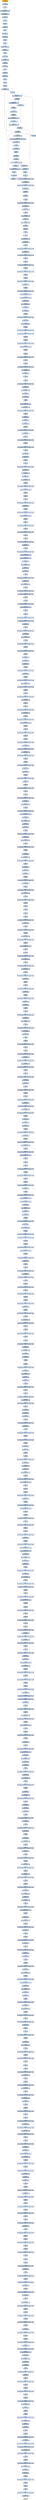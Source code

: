 digraph G {
node[shape=rectangle,style=filled,fillcolor=lightsteelblue,color=lightsteelblue]
bgcolor="transparent"
a0x01002e90jmp_0x01006600[label="start\njmp 0x01006600",color="lightgrey",fillcolor="orange"];
a0x01006600call_0x010067b3[label="0x01006600\ncall 0x010067b3"];
a0x010067b3int3_[label="0x010067b3\nint3 "];
a0x010067b4movl_0xffffffff8b000001_eax[label="0x010067b4\nmovl 0xffffffff8b000001, %eax"];
a0x010067b9addb_0x24UINT8_al[label="0x010067b9\naddb $0x24<UINT8>, %al"];
a0x010067bbxorl_ebx_ebx[label="0x010067bb\nxorl %ebx, %ebx"];
a0x010067bdpopl_esi[label="0x010067bd\npopl %esi"];
a0x010067becld_[label="0x010067be\ncld "];
a0x010067bfsubl_ecx_esi[label="0x010067bf\nsubl %ecx, %esi"];
a0x010067c1int3_[label="0x010067c1\nint3 "];
a0x010067c2adcb_eax__al[label="0x010067c2\nadcb (%eax), %al"];
a0x010067c4addb_al_eax_[label="0x010067c4\naddb %al, (%eax)"];
a0x010067c6int3_[label="0x010067c6\nint3 "];
a0x010067c7incl_esp[label="0x010067c7\nincl %esp"];
a0x010067c8andb_0x8UINT8_al[label="0x010067c8\nandb $0x8<UINT8>, %al"];
a0x010067caleal__32eax__esp[label="0x010067ca\nleal -32(%eax), %esp"];
a0x010067cdpopa_[label="0x010067cd\npopa "];
a0x010067cexorl_eax_eax[label="0x010067ce\nxorl %eax, %eax"];
a0x010067d0leal_0x25edi__ebp[label="0x010067d0\nleal 0x25(%edi), %ebp"];
a0x010067d3popl_fs_eax_[label="0x010067d3\npopl %fs:(%eax)"];
a0x010067d6jmp_0x010067f5[label="0x010067d6\njmp 0x010067f5"];
a0x010067f5int3_[label="0x010067f5\nint3 "];
a0x010067f6outl_eax_dx[label="0x010067f6\noutl %eax, %dx"];
a0x010067f7xchgl_eax_edi[label="0x010067f7\nxchgl %eax, %edi"];
a0x010067f8popl_eax[label="0x010067f8\npopl %eax"];
a0x010067f9pushl_edi[label="0x010067f9\npushl %edi"];
a0x010067faint3_[label="0x010067fa\nint3 "];
a0x010067fblodsb_ds_esi__al[label="0x010067fb\nlodsb %ds:(%esi), %al"];
a0x010067fcrolb_cl_al[label="0x010067fc\nrolb %cl, %al"];
a0x010067fexorb_0xffffffb5UINT8_al[label="0x010067fe\nxorb $0xffffffb5<UINT8>, %al"];
a0x01006800jns_0x01006822[label="0x01006800\njns 0x01006822"];
a0x01006802addb_0xffffff80UINT8_al[label="0x01006802\naddb $0xffffff80<UINT8>, %al"];
a0x01006804jne_0x01006818[label="0x01006804\njne 0x01006818"];
a0x01006818stosb_al_es_edi_[label="0x01006818\nstosb %al, %es:(%edi)"];
a0x01006819xorl_eax_eax[label="0x01006819\nxorl %eax, %eax"];
a0x0100681bsubl_0x9a9396baUINT32_eax[label="0x0100681b\nsubl $0x9a9396ba<UINT32>, %eax"];
a0x01006820stosl_eax_es_edi_[label="0x01006820\nstosl %eax, %es:(%edi)"];
a0x01006821cmpb_0xffffffaaUINT8_al[label="0x01006821\ncmpb $0xffffffaa<UINT8>, %al"];
a0x01006823jne_0x01006827[label="0x01006823\njne 0x01006827"];
a0x01006827loop_0x010067fb[label="0x01006827\nloop 0x010067fb"];
a0x01006822stosb_al_es_edi_[label="0x01006822\nstosb %al, %es:(%edi)"];
a0x01006806stosb_al_es_edi_[label="0x01006806\nstosb %al, %es:(%edi)"];
a0x01006807xorl_eax_eax[label="0x01006807\nxorl %eax, %eax"];
a0x01006809lodsb_ds_esi__al[label="0x01006809\nlodsb %ds:(%esi), %al"];
a0x0100680apushl_esi[label="0x0100680a\npushl %esi"];
a0x0100680bxchgl_eax_ecx[label="0x0100680b\nxchgl %eax, %ecx"];
a0x0100680cmovl_edx_esi[label="0x0100680c\nmovl %edx, %esi"];
a0x0100680erepz_movsb_ds_esi__es_edi_[label="0x0100680e\nrepz movsb %ds:(%esi), %es:(%edi)"];
a0x01006810xchgl_eax_ecx[label="0x01006810\nxchgl %eax, %ecx"];
a0x01006811subb_0xffffffeaUINT8__2edi_[label="0x01006811\nsubb $0xffffffea<UINT8>, -2(%edi)"];
a0x01006815popl_esi[label="0x01006815\npopl %esi"];
a0x01006816jmp_0x01006825[label="0x01006816\njmp 0x01006825"];
a0x01006825movl_edi_edx[label="0x01006825\nmovl %edi, %edx"];
a0x010067fbrolb_cl_al[label="0x010067fb\nrolb %cl, %al"];
a0x010067fbsubb_0x46UINT8_al[label="0x010067fb\nsubb $0x46<UINT8>, %al"];
a0x010067feimull_0x12758004UINT32_0x20ebp2__ebp[label="0x010067fe\nimull $0x12758004<UINT32>, 0x20(%ebp,,2), %ebp"];
a0x01006810sbbl_0x69esi__eax[label="0x01006810\nsbbl 0x69(%esi), %eax"];
a0x01006813insb_dx_es_edi_[label="0x01006813\ninsb %dx, %es:(%edi)"];
a0x01006814pushl_ss[label="0x01006814\npushl %ss"];
a0x01006816incl_esi[label="0x01006816\nincl %esi"];
a0x01006817imull_0x656c6946UINT32_0x6febp2__ebp[label="0x01006817\nimull $0x656c6946<UINT32>, 0x6f(%ebp,,2), %ebp"];
a0x0100681fcmpb_ah_0x46ebx_[label="0x0100681f\ncmpb %ah, 0x46(%ebx)"];
a0x01006822imull_0x6946696dUINT32_0x7debp2__ebp[label="0x01006822\nimull $0x6946696d<UINT32>, 0x7d(%ebp,,2), %ebp"];
a0x0100682ainsb_dx_es_edi_[label="0x0100682a\ninsb %dx, %es:(%edi)"];
a0x0100682bjae_0x01006874[label="0x0100682b\njae 0x01006874"];
a0x01006874jnl_0x0100685e[label="0x01006874\njnl 0x0100685e"];
a0x0100685eincl_esi[label="0x0100685e\nincl %esi"];
a0x0100685fimull_0x656c6946UINT32_0x6febp2__ebp[label="0x0100685f\nimull $0x656c6946<UINT32>, 0x6f(%ebp,,2), %ebp"];
a0x01006867subl__45ebp__eax[label="0x01006867\nsubl -45(%ebp), %eax"];
a0x0100686amovl_eax__127ebp_[label="0x0100686a\nmovl %eax, -127(%ebp)"];
a0x0100686dint3_[label="0x0100686d\nint3 "];
a0x0100686emovb_0x19UINT8_ch[label="0x0100686e\nmovb $0x19<UINT8>, %ch"];
a0x01006870addl_eax_eax_[label="0x01006870\naddl %eax, (%eax)"];
a0x01006872addb_cl__87234435ebp_[label="0x01006872\naddb %cl, -87234435(%ebp)"];
a0x01006878orb_al_eax_[label="0x01006878\norb %al, (%eax)"];
a0x0100687aaddb_ah_bl[label="0x0100687a\naddb %ah, %bl"];
a0x0100687ciret[label="0x0100687c\niret"];
a0x00000000sti_[label="0x00000000\nsti "];
a0x00000001movb_0x51UINT8_ch[label="0x00000001\nmovb $0x51<UINT8>, %ch"];
a0x00000003addb_ah_0x16ebp_[label="0x00000003\naddb %ah, 0x16(%ebp)"];
a0x00000006incl_esi[label="0x00000006\nincl %esi"];
a0x00000007imull_0x656c6946UINT32_0x6febp2__ebp[label="0x00000007\nimull $0x656c6946<UINT32>, 0x6f(%ebp,,2), %ebp"];
a0x0000000fcmpb_ah_0x46ebx_[label="0x0000000f\ncmpb %ah, 0x46(%ebx)"];
a0x00000012imull_0x6c694611UINT32_0x5ebp2__ebp[label="0x00000012\nimull $0x6c694611<UINT32>, 0x5(%ebp,,2), %ebp"];
a0x0000001apopl_ecx[label="0x0000001a\npopl %ecx"];
a0x0000001dincl_esi[label="0x0000001d\nincl %esi"];
a0x0000001eimull_0x56237d6eUINT32_0x7ebp2__ebp[label="0x0000001e\nimull $0x56237d6e<UINT32>, 0x7(%ebp,,2), %ebp"];
a0x00000026incl_esi[label="0x00000026\nincl %esi"];
a0x00000027imull_0x6c694645UINT32_0x20ebp2__ebp[label="0x00000027\nimull $0x6c694645<UINT32>, 0x20(%ebp,,2), %ebp"];
a0x0000002fpushl_esi[label="0x0000002f\npushl %esi"];
a0x00000031incl_esi[label="0x00000031\nincl %esi"];
a0x00000032imull_0x656c6946UINT32_0x16ebp2__ebp[label="0x00000032\nimull $0x656c6946<UINT32>, 0x16(%ebp,,2), %ebp"];
a0x0000003aoutsl_ds_esi__dx[label="0x0000003a\noutsl %ds:(%esi), %dx"];
a0x0000003bincl_esi[label="0x0000003b\nincl %esi"];
a0x0000003cimull_0x6c694663UINT32_0x38ebp2__ebp[label="0x0000003c\nimull $0x6c694663<UINT32>, 0x38(%ebp,,2), %ebp"];
a0x00000044sbbl_0x656c6946UINT32_eax[label="0x00000044\nsbbl $0x656c6946<UINT32>, %eax"];
a0x0000004aaddl_0x69465c39UINT32_eax[label="0x0000004a\naddl $0x69465c39<UINT32>, %eax"];
a0x0000004finsb_dx_es_edi_[label="0x0000004f\ninsb %dx, %es:(%edi)"];
a0x00000050addl_gs_0x69esi__eax[label="0x00000050\naddl %gs:0x69(%esi), %eax"];
a0x00000054insb_dx_es_edi_[label="0x00000054\ninsb %dx, %es:(%edi)"];
a0x00000055insb_dx_es_edi_[label="0x00000055\ninsb %dx, %es:(%edi)"];
a0x00000057incl_esi[label="0x00000057\nincl %esi"];
a0x00000058imull_0x69460720UINT32_0x59ebp2__ebp[label="0x00000058\nimull $0x69460720<UINT32>, 0x59(%ebp,,2), %ebp"];
a0x00000060insb_dx_es_edi_[label="0x00000060\ninsb %dx, %es:(%edi)"];
a0x00000061adcb_ch_gs_0x50ebp_[label="0x00000061\nadcb %ch, %gs:0x50(%ebp)"];
a0x00000065incl_esi[label="0x00000065\nincl %esi"];
a0x00000066imull_0x46071a2eUINT32_0x36ebp2__ebp[label="0x00000066\nimull $0x46071a2e<UINT32>, 0x36(%ebp,,2), %ebp"];
a0x0000006eimull_0x6c69462cUINT32_0x7ebp2__ebp[label="0x0000006e\nimull $0x6c69462c<UINT32>, 0x7(%ebp,,2), %ebp"];
a0x00000076popl_ecx[label="0x00000076\npopl %ecx"];
a0x00000079incl_esi[label="0x00000079\nincl %esi"];
a0x0000007aimull_0x6c69463dUINT32_0x7ebp2__ebp[label="0x0000007a\nimull $0x6c69463d<UINT32>, 0x7(%ebp,,2), %ebp"];
a0x00000082sbbl_0x6c694651UINT32_eax[label="0x00000082\nsbbl $0x6c694651<UINT32>, %eax"];
a0x00000088jle_0xd1[label="0x00000088\njle 0xd1"];
a0x000000d1incl_esi[label="0x000000d1\nincl %esi"];
a0x000000d2imull_0x6c69462cUINT32_0x5debp2__ebp[label="0x000000d2\nimull $0x6c69462c<UINT32>, 0x5d(%ebp,,2), %ebp"];
a0x000000dapopl_ecx[label="0x000000da\npopl %ecx"];
a0x000000ddincl_esi[label="0x000000dd\nincl %esi"];
a0x000000deimull_0x6c694674UINT32_0x7ebp2__ebp[label="0x000000de\nimull $0x6c694674<UINT32>, 0x7(%ebp,,2), %ebp"];
a0x000000e6adcb_gs_0x69esi__al[label="0x000000e6\nadcb %gs:0x69(%esi), %al"];
a0x000000eainsb_dx_es_edi_[label="0x000000ea\ninsb %dx, %es:(%edi)"];
a0x000000ebjo_0xf5[label="0x000000eb\njo 0xf5"];
a0x000000eeincl_esi[label="0x000000ee\nincl %esi"];
a0x000000efimull_0x6946506dUINT32_0x10ebp2__ebp[label="0x000000ef\nimull $0x6946506d<UINT32>, 0x10(%ebp,,2), %ebp"];
a0x000000f7insb_dx_es_edi_[label="0x000000f7\ninsb %dx, %es:(%edi)"];
a0x000000f8xorb_0x24UINT8_al[label="0x000000f8\nxorb $0x24<UINT8>, %al"];
a0x000000fbsbbb_al_0x69esi_[label="0x000000fb\nsbbb %al, 0x69(%esi)"];
a0x000000feinsb_dx_es_edi_[label="0x000000fe\ninsb %dx, %es:(%edi)"];
a0x000000ffjae_0x120[label="0x000000ff\njae 0x120"];
a0x00000120orl_0x656c6946UINT32_eax[label="0x00000120\norl $0x656c6946<UINT32>, %eax"];
a0x00000126subb_0x46UINT8_al[label="0x00000126\nsubb $0x46<UINT8>, %al"];
a0x00000128imull_0x6c694659UINT32_0x67ebp2__ebp[label="0x00000128\nimull $0x6c694659<UINT32>, 0x67(%ebp,,2), %ebp"];
a0x00000130popl_es[label="0x00000130\npopl %es"];
a0x00000132xorl_eax_0x69esi_[label="0x00000132\nxorl %eax, 0x69(%esi)"];
a0x00000135insb_dx_es_edi_[label="0x00000135\ninsb %dx, %es:(%edi)"];
a0x00000136sbbb_dh_gs_eax_[label="0x00000136\nsbbb %dh, %gs:(%eax)"];
a0x00000139incl_esi[label="0x00000139\nincl %esi"];
a0x0000013aimull_0x656c6946UINT32_0x7ebp2__ebp[label="0x0000013a\nimull $0x656c6946<UINT32>, 0x7(%ebp,,2), %ebp"];
a0x00000142adcb_ch_0x50ebp_[label="0x00000142\nadcb %ch, 0x50(%ebp)"];
a0x00000145incl_esi[label="0x00000145\nincl %esi"];
a0x00000146imull_0x656c6946UINT32_0x2eebp2__ebp[label="0x00000146\nimull $0x656c6946<UINT32>, 0x2e(%ebp,,2), %ebp"];
a0x0000014ejbe_0x197[label="0x0000014e\njbe 0x197"];
a0x00000197imull_0x656c6946UINT32_0x6cebp2__ebp[label="0x00000197\nimull $0x656c6946<UINT32>, 0x6c(%ebp,,2), %ebp"];
a0x0000019fpushl_ss[label="0x0000019f\npushl %ss"];
a0x000001a0andb_al_0x69esi_[label="0x000001a0\nandb %al, 0x69(%esi)"];
a0x000001a3insb_dx_es_edi_[label="0x000001a3\ninsb %dx, %es:(%edi)"];
a0x000001a4popl_es[label="0x000001a4\npopl %es"];
a0x000001a6incl_esi[label="0x000001a6\nincl %esi"];
a0x000001a7imull_0x6946506dUINT32_0x10ebp2__ebp[label="0x000001a7\nimull $0x6946506d<UINT32>, 0x10(%ebp,,2), %ebp"];
a0x000001afinsb_dx_es_edi_[label="0x000001af\ninsb %dx, %es:(%edi)"];
a0x000001b0orb_gs_0x69esi__al[label="0x000001b0\norb %gs:0x69(%esi), %al"];
a0x000001b4insb_dx_es_edi_[label="0x000001b4\ninsb %dx, %es:(%edi)"];
a0x000001b5andb_0x18UINT8_al[label="0x000001b5\nandb $0x18<UINT8>, %al"];
a0x000001b8incl_esi[label="0x000001b8\nincl %esi"];
a0x000001b9imull_0x6c69461eUINT32_0x73ebp2__ebp[label="0x000001b9\nimull $0x6c69461e<UINT32>, 0x73(%ebp,,2), %ebp"];
a0x000001c1andl_0x656c6946UINT32_eax[label="0x000001c1\nandl $0x656c6946<UINT32>, %eax"];
a0x000001c7decl_ebx[label="0x000001c7\ndecl %ebx"];
a0x000001c8pushl_esi[label="0x000001c8\npushl %esi"];
a0x000001c9incl_esi[label="0x000001c9\nincl %esi"];
a0x000001caimull_0x656c6946UINT32_0x16ebp2__ebp[label="0x000001ca\nimull $0x656c6946<UINT32>, 0x16(%ebp,,2), %ebp"];
a0x000001d2outsl_ds_esi__dx[label="0x000001d2\noutsl %ds:(%esi), %dx"];
a0x000001d3incl_esi[label="0x000001d3\nincl %esi"];
a0x000001d4imull_0x6c694663UINT32_0x38ebp2__ebp[label="0x000001d4\nimull $0x6c694663<UINT32>, 0x38(%ebp,,2), %ebp"];
a0x000001dcaddl_0x6c69462cUINT32_eax[label="0x000001dc\naddl $0x6c69462c<UINT32>, %eax"];
a0x000001e2popl_ecx[label="0x000001e2\npopl %ecx"];
a0x000001e5incl_esi[label="0x000001e5\nincl %esi"];
a0x000001e6imull_0x56237d6eUINT32_0x7ebp2__ebp[label="0x000001e6\nimull $0x56237d6e<UINT32>, 0x7(%ebp,,2), %ebp"];
a0x000001eeincl_esi[label="0x000001ee\nincl %esi"];
a0x000001efimull_0x6c694645UINT32_0x20ebp2__ebp[label="0x000001ef\nimull $0x6c694645<UINT32>, 0x20(%ebp,,2), %ebp"];
a0x000001f7pushl_esi[label="0x000001f7\npushl %esi"];
a0x000001f9incl_esi[label="0x000001f9\nincl %esi"];
a0x000001faimull_0x656c6946UINT32_0x16ebp2__ebp[label="0x000001fa\nimull $0x656c6946<UINT32>, 0x16(%ebp,,2), %ebp"];
a0x00000202outsl_ds_esi__dx[label="0x00000202\noutsl %ds:(%esi), %dx"];
a0x00000203incl_esi[label="0x00000203\nincl %esi"];
a0x00000204imull_0x6c694663UINT32_0x38ebp2__ebp[label="0x00000204\nimull $0x6c694663<UINT32>, 0x38(%ebp,,2), %ebp"];
a0x0000020csbbl_0x656c6946UINT32_eax[label="0x0000020c\nsbbl $0x656c6946<UINT32>, %eax"];
a0x00000212addl_0x69465c39UINT32_eax[label="0x00000212\naddl $0x69465c39<UINT32>, %eax"];
a0x00000217insb_dx_es_edi_[label="0x00000217\ninsb %dx, %es:(%edi)"];
a0x00000218addl_gs_0x69esi__eax[label="0x00000218\naddl %gs:0x69(%esi), %eax"];
a0x0000021cinsb_dx_es_edi_[label="0x0000021c\ninsb %dx, %es:(%edi)"];
a0x0000021dinsb_dx_es_edi_[label="0x0000021d\ninsb %dx, %es:(%edi)"];
a0x0000021fincl_esi[label="0x0000021f\nincl %esi"];
a0x00000220imull_0x69460720UINT32_0x59ebp2__ebp[label="0x00000220\nimull $0x69460720<UINT32>, 0x59(%ebp,,2), %ebp"];
a0x00000228insb_dx_es_edi_[label="0x00000228\ninsb %dx, %es:(%edi)"];
a0x00000229adcb_ch_gs_0x50ebp_[label="0x00000229\nadcb %ch, %gs:0x50(%ebp)"];
a0x0000022dincl_esi[label="0x0000022d\nincl %esi"];
a0x0000022eimull_0x46071a2eUINT32_0x36ebp2__ebp[label="0x0000022e\nimull $0x46071a2e<UINT32>, 0x36(%ebp,,2), %ebp"];
a0x00000236imull_0x6c69462cUINT32_0x7ebp2__ebp[label="0x00000236\nimull $0x6c69462c<UINT32>, 0x7(%ebp,,2), %ebp"];
a0x0000023epopl_ecx[label="0x0000023e\npopl %ecx"];
a0x00000241incl_esi[label="0x00000241\nincl %esi"];
a0x00000242imull_0x6c69463dUINT32_0x7ebp2__ebp[label="0x00000242\nimull $0x6c69463d<UINT32>, 0x7(%ebp,,2), %ebp"];
a0x0000024asbbl_0x6c694651UINT32_eax[label="0x0000024a\nsbbl $0x6c694651<UINT32>, %eax"];
a0x00000250jle_0x299[label="0x00000250\njle 0x299"];
a0x00000299incl_esi[label="0x00000299\nincl %esi"];
a0x0000029aimull_0x465c3905UINT32_0x5febp2__ebp[label="0x0000029a\nimull $0x465c3905<UINT32>, 0x5f(%ebp,,2), %ebp"];
a0x000002a2imull_0x656c6946UINT32_0x3ebp2__ebp[label="0x000002a2\nimull $0x656c6946<UINT32>, 0x3(%ebp,,2), %ebp"];
a0x000002aainsb_dx_es_edi_[label="0x000002aa\ninsb %dx, %es:(%edi)"];
a0x000002abincl_esi[label="0x000002ab\nincl %esi"];
a0x000002acimull_0x69460720UINT32_0x59ebp2__ebp[label="0x000002ac\nimull $0x69460720<UINT32>, 0x59(%ebp,,2), %ebp"];
a0x000002b4insb_dx_es_edi_[label="0x000002b4\ninsb %dx, %es:(%edi)"];
a0x000002b5adcb_ch_gs_0x50ebp_[label="0x000002b5\nadcb %ch, %gs:0x50(%ebp)"];
a0x000002b9incl_esi[label="0x000002b9\nincl %esi"];
a0x000002baimull_0x6c694628UINT32_0x36ebp2__ebp[label="0x000002ba\nimull $0x6c694628<UINT32>, 0x36(%ebp,,2), %ebp"];
a0x000002c2jnl_0x2e8[label="0x000002c2\njnl 0x2e8"];
a0x000002e8imull_0x6c694659UINT32_0x67ebp2__ebp[label="0x000002e8\nimull $0x6c694659<UINT32>, 0x67(%ebp,,2), %ebp"];
a0x000002f0popl_es[label="0x000002f0\npopl %es"];
a0x000002f2xorl_eax_0x69esi_[label="0x000002f2\nxorl %eax, 0x69(%esi)"];
a0x000002f5insb_dx_es_edi_[label="0x000002f5\ninsb %dx, %es:(%edi)"];
a0x000002f6sbbb_dh_gs_eax_[label="0x000002f6\nsbbb %dh, %gs:(%eax)"];
a0x000002f9incl_esi[label="0x000002f9\nincl %esi"];
a0x000002faimull_0x656c6946UINT32_0x7ebp2__ebp[label="0x000002fa\nimull $0x656c6946<UINT32>, 0x7(%ebp,,2), %ebp"];
a0x00000302adcb_ch_0x50ebp_[label="0x00000302\nadcb %ch, 0x50(%ebp)"];
a0x00000305incl_esi[label="0x00000305\nincl %esi"];
a0x00000306imull_0x656c6946UINT32_0x2febp2__ebp[label="0x00000306\nimull $0x656c6946<UINT32>, 0x2f(%ebp,,2), %ebp"];
a0x0000030ecmpb_0x46UINT8_al[label="0x0000030e\ncmpb $0x46<UINT8>, %al"];
a0x00000310imull_0x656c6946UINT32_0x36ebp2__ebp[label="0x00000310\nimull $0x656c6946<UINT32>, 0x36(%ebp,,2), %ebp"];
a0x00000318pushl_ecx[label="0x00000318\npushl %ecx"];
a0x00000319incl_esi[label="0x00000319\nincl %esi"];
a0x0000031aimull_0x656c6946UINT32_0x7eebp2__ebp[label="0x0000031a\nimull $0x656c6946<UINT32>, 0x7e(%ebp,,2), %ebp"];
a0x00000322addb_0x7fUINT8_al[label="0x00000322\naddb $0x7f<UINT8>, %al"];
a0x00000324incl_esi[label="0x00000324\nincl %esi"];
a0x00000325incl_esi[label="0x00000325\nincl %esi"];
a0x00000326imull_0x656c6946UINT32_0x3aebp2__ebp[label="0x00000326\nimull $0x656c6946<UINT32>, 0x3a(%ebp,,2), %ebp"];
a0x0000032eandb_0x18UINT8_al[label="0x0000032e\nandb $0x18<UINT8>, %al"];
a0x00000330incl_esi[label="0x00000330\nincl %esi"];
a0x00000331imull_0x6c69461eUINT32_0x73ebp2__ebp[label="0x00000331\nimull $0x6c69461e<UINT32>, 0x73(%ebp,,2), %ebp"];
a0x00000339andl_0x656c6946UINT32_eax[label="0x00000339\nandl $0x656c6946<UINT32>, %eax"];
a0x0000033fincl_edi[label="0x0000033f\nincl %edi"];
a0x00000340incl_esi[label="0x00000340\nincl %esi"];
a0x00000341imull_0x656c6946UINT32_0x69ebp2__ebp[label="0x00000341\nimull $0x656c6946<UINT32>, 0x69(%ebp,,2), %ebp"];
a0x00000349pushl_ss[label="0x00000349\npushl %ss"];
a0x0000034aincl_esi[label="0x0000034a\nincl %esi"];
a0x0000034bimull_0x656c6946UINT32_0x6febp2__ebp[label="0x0000034b\nimull $0x656c6946<UINT32>, 0x6f(%ebp,,2), %ebp"];
a0x00000353cmpb_ah_0x46ebx_[label="0x00000353\ncmpb %ah, 0x46(%ebx)"];
a0x00000356imull_0x656c6946UINT32_0x2debp2__ebp[label="0x00000356\nimull $0x656c6946<UINT32>, 0x2d(%ebp,,2), %ebp"];
a0x0000035esubb_0x46UINT8_al[label="0x0000035e\nsubb $0x46<UINT8>, %al"];
a0x00000360imull_0x6c694659UINT32_0x67ebp2__ebp[label="0x00000360\nimull $0x6c694659<UINT32>, 0x67(%ebp,,2), %ebp"];
a0x00000368popl_es[label="0x00000368\npopl %es"];
a0x0000036aincl_esi[label="0x0000036a\nincl %esi"];
a0x0000036cimull_0x69465623UINT32_0x7debp2__ebp[label="0x0000036c\nimull $0x69465623<UINT32>, 0x7d(%ebp,,2), %ebp"];
a0x00000374insb_dx_es_edi_[label="0x00000374\ninsb %dx, %es:(%edi)"];
a0x00000375andb_cl_gs_ecx_[label="0x00000375\nandb %cl, %gs:(%ecx)"];
a0x00000378incl_esi[label="0x00000378\nincl %esi"];
a0x00000379imull_0x656c6946UINT32_0x73ebp2__ebp[label="0x00000379\nimull $0x656c6946<UINT32>, 0x73(%ebp,,2), %ebp"];
a0x00000381addl_ebp_esi_[label="0x00000381\naddl %ebp, (%esi)"];
a0x00000383incl_esi[label="0x00000383\nincl %esi"];
a0x00000384imull_0x6c694646UINT32_0x19ebp2__ebp[label="0x00000384\nimull $0x6c694646<UINT32>, 0x19(%ebp,,2), %ebp"];
a0x0000038cpopl_es[label="0x0000038c\npopl %es"];
a0x0000038eincl_esi[label="0x0000038e\nincl %esi"];
a0x0000038fimull_0x6946506dUINT32_0x10ebp2__ebp[label="0x0000038f\nimull $0x6946506d<UINT32>, 0x10(%ebp,,2), %ebp"];
a0x00000397insb_dx_es_edi_[label="0x00000397\ninsb %dx, %es:(%edi)"];
a0x00000398xorl_gs_eaxebx__esp[label="0x00000398\nxorl %gs:(%eax,%ebx), %esp"];
a0x0000039cincl_esi[label="0x0000039c\nincl %esi"];
a0x0000039dimull_0x6c69461eUINT32_0x73ebp2__ebp[label="0x0000039d\nimull $0x6c69461e<UINT32>, 0x73(%ebp,,2), %ebp"];
a0x000003a5addl_0x69465c39UINT32_eax[label="0x000003a5\naddl $0x69465c39<UINT32>, %eax"];
a0x000003abinsb_dx_es_edi_[label="0x000003ab\ninsb %dx, %es:(%edi)"];
a0x000003acaddl_gs_0x69esi__eax[label="0x000003ac\naddl %gs:0x69(%esi), %eax"];
a0x000003b0insb_dx_es_edi_[label="0x000003b0\ninsb %dx, %es:(%edi)"];
a0x000003b1insb_dx_es_edi_[label="0x000003b1\ninsb %dx, %es:(%edi)"];
a0x000003b3incl_esi[label="0x000003b3\nincl %esi"];
a0x000003b4imull_0x69460720UINT32_0x59ebp2__ebp[label="0x000003b4\nimull $0x69460720<UINT32>, 0x59(%ebp,,2), %ebp"];
a0x000003bcinsb_dx_es_edi_[label="0x000003bc\ninsb %dx, %es:(%edi)"];
a0x000003bdadcb_ch_gs_0x50ebp_[label="0x000003bd\nadcb %ch, %gs:0x50(%ebp)"];
a0x000003c1incl_esi[label="0x000003c1\nincl %esi"];
a0x000003c2imull_0x6c694679UINT32_0x36ebp2__ebp[label="0x000003c2\nimull $0x6c694679<UINT32>, 0x36(%ebp,,2), %ebp"];
a0x000003cajnl_0x3f0[label="0x000003ca\njnl 0x3f0"];
a0x000003f0insb_dx_es_edi_[label="0x000003f0\ninsb %dx, %es:(%edi)"];
a0x000003f1subb_0x46UINT8_al[label="0x000003f1\nsubb $0x46<UINT8>, %al"];
a0x000003f4imull_0x6c694659UINT32_0x67ebp2__ebp[label="0x000003f4\nimull $0x6c694659<UINT32>, 0x67(%ebp,,2), %ebp"];
a0x000003fcpopl_es[label="0x000003fc\npopl %es"];
a0x000003fexorl_eax_0x69esi_[label="0x000003fe\nxorl %eax, 0x69(%esi)"];
a0x00000401insb_dx_es_edi_[label="0x00000401\ninsb %dx, %es:(%edi)"];
a0x00000402sbbb_dh_gs_eax_[label="0x00000402\nsbbb %dh, %gs:(%eax)"];
a0x00000405incl_esi[label="0x00000405\nincl %esi"];
a0x00000406imull_0x656c6946UINT32_0x7ebp2__ebp[label="0x00000406\nimull $0x656c6946<UINT32>, 0x7(%ebp,,2), %ebp"];
a0x0000040eadcb_ch_0x50ebp_[label="0x0000040e\nadcb %ch, 0x50(%ebp)"];
a0x00000411incl_esi[label="0x00000411\nincl %esi"];
a0x00000412imull_0x656c6946UINT32_0x22ebp2__ebp[label="0x00000412\nimull $0x656c6946<UINT32>, 0x22(%ebp,,2), %ebp"];
a0x0000041aandb_0x18UINT8_al[label="0x0000041a\nandb $0x18<UINT8>, %al"];
a0x0000041cincl_esi[label="0x0000041c\nincl %esi"];
a0x0000041dimull_0x6c69461eUINT32_0x73ebp2__ebp[label="0x0000041d\nimull $0x6c69461e<UINT32>, 0x73(%ebp,,2), %ebp"];
a0x00000425decl_ebp[label="0x00000425\ndecl %ebp"];
a0x00000427popl_ecx[label="0x00000427\npopl %ecx"];
a0x00000428jae_0x470[label="0x00000428\njae 0x470"];
a0x00000470popl_esp[label="0x00000470\npopl %esp"];
a0x00000471incl_esi[label="0x00000471\nincl %esi"];
a0x00000472imull_0x656c6946UINT32_0x3ebp2__ebp[label="0x00000472\nimull $0x656c6946<UINT32>, 0x3(%ebp,,2), %ebp"];
a0x0000047ainsb_dx_es_edi_[label="0x0000047a\ninsb %dx, %es:(%edi)"];
a0x0000047bincl_esi[label="0x0000047b\nincl %esi"];
a0x0000047cimull_0x6c694607UINT32_0x1aebp2__ebp[label="0x0000047c\nimull $0x6c694607<UINT32>, 0x1a(%ebp,,2), %ebp"];
a0x00000484popl_es[label="0x00000484\npopl %es"];
a0x00000486subb_0x46UINT8_al[label="0x00000486\nsubb $0x46<UINT8>, %al"];
a0x00000488imull_0x6c694659UINT32_0x67ebp2__ebp[label="0x00000488\nimull $0x6c694659<UINT32>, 0x67(%ebp,,2), %ebp"];
a0x00000490popl_es[label="0x00000490\npopl %es"];
a0x00000492cmpl_0x656c6946UINT32_eax[label="0x00000492\ncmpl $0x656c6946<UINT32>, %eax"];
a0x00000497popl_edx[label="0x00000497\npopl %edx"];
a0x00000498incl_esi[label="0x00000498\nincl %esi"];
a0x00000499imull_0x6c694607UINT32_0x73ebp2__ebp[label="0x00000499\nimull $0x6c694607<UINT32>, 0x73(%ebp,,2), %ebp"];
a0x000004a1adcb_ch_gs_0x50ebp_[label="0x000004a1\nadcb %ch, %gs:0x50(%ebp)"];
a0x000004a5incl_esi[label="0x000004a5\nincl %esi"];
a0x000004a6imull_0x656c6946UINT32_0x3eebp2__ebp[label="0x000004a6\nimull $0x656c6946<UINT32>, 0x3e(%ebp,,2), %ebp"];
a0x000004aeandb_0x18UINT8_al[label="0x000004ae\nandb $0x18<UINT8>, %al"];
a0x000004b0incl_esi[label="0x000004b0\nincl %esi"];
a0x000004b1imull_0x6c69461eUINT32_0x73ebp2__ebp[label="0x000004b1\nimull $0x6c69461e<UINT32>, 0x73(%ebp,,2), %ebp"];
a0x000004b9orb_bh_gs_ecx_[label="0x000004b9\norb %bh, %gs:(%ecx)"];
a0x000004bcpopl_esp[label="0x000004bc\npopl %esp"];
a0x000004bdincl_esi[label="0x000004bd\nincl %esi"];
a0x000004beimull_0x656c6946UINT32_0x3ebp2__ebp[label="0x000004be\nimull $0x656c6946<UINT32>, 0x3(%ebp,,2), %ebp"];
a0x000004c6insb_dx_es_edi_[label="0x000004c6\ninsb %dx, %es:(%edi)"];
a0x000004c7incl_esi[label="0x000004c7\nincl %esi"];
a0x000004c8imull_0x656c6946UINT32_0x32ebp2__ebp[label="0x000004c8\nimull $0x656c6946<UINT32>, 0x32(%ebp,,2), %ebp"];
a0x000004d0addl_0x69esi__eax[label="0x000004d0\naddl 0x69(%esi), %eax"];
a0x000004d3insb_dx_es_edi_[label="0x000004d3\ninsb %dx, %es:(%edi)"];
a0x000004d4popl_es[label="0x000004d4\npopl %es"];
a0x000004d6incl_esi[label="0x000004d6\nincl %esi"];
a0x000004d7imull_0x6946506dUINT32_0x10ebp2__ebp[label="0x000004d7\nimull $0x6946506d<UINT32>, 0x10(%ebp,,2), %ebp"];
a0x000004dfinsb_dx_es_edi_[label="0x000004df\ninsb %dx, %es:(%edi)"];
a0x000004e0xorl_gs_eaxebx__esp[label="0x000004e0\nxorl %gs:(%eax,%ebx), %esp"];
a0x000004e4incl_esi[label="0x000004e4\nincl %esi"];
a0x000004e5imull_0x6c69461eUINT32_0x73ebp2__ebp[label="0x000004e5\nimull $0x6c69461e<UINT32>, 0x73(%ebp,,2), %ebp"];
a0x000004edxorb_al_gs_0x69esi_[label="0x000004ed\nxorb %al, %gs:0x69(%esi)"];
a0x000004f1insb_dx_es_edi_[label="0x000004f1\ninsb %dx, %es:(%edi)"];
a0x000004f2incl_edi[label="0x000004f2\nincl %edi"];
a0x000004f4incl_esi[label="0x000004f4\nincl %esi"];
a0x000004f5imull_0x656c6946UINT32_0x69ebp2__ebp[label="0x000004f5\nimull $0x656c6946<UINT32>, 0x69(%ebp,,2), %ebp"];
a0x000004fdpushl_ss[label="0x000004fd\npushl %ss"];
a0x000004feincl_esi[label="0x000004fe\nincl %esi"];
a0x000004ffimull_0x656c6946UINT32_0x6febp2__ebp[label="0x000004ff\nimull $0x656c6946<UINT32>, 0x6f(%ebp,,2), %ebp"];
a0x00000507cmpb_ah_0x46ebx_[label="0x00000507\ncmpb %ah, 0x46(%ebx)"];
a0x0000050aimull_0x656c6946UINT32_0x2debp2__ebp[label="0x0000050a\nimull $0x656c6946<UINT32>, 0x2d(%ebp,,2), %ebp"];
a0x00000512subb_0x46UINT8_al[label="0x00000512\nsubb $0x46<UINT8>, %al"];
a0x00000514imull_0x6c694659UINT32_0x67ebp2__ebp[label="0x00000514\nimull $0x6c694659<UINT32>, 0x67(%ebp,,2), %ebp"];
a0x0000051cpopl_es[label="0x0000051c\npopl %es"];
a0x0000051eincl_esi[label="0x0000051e\nincl %esi"];
a0x00000520imull_0x69465623UINT32_0x7debp2__ebp[label="0x00000520\nimull $0x69465623<UINT32>, 0x7d(%ebp,,2), %ebp"];
a0x00000528insb_dx_es_edi_[label="0x00000528\ninsb %dx, %es:(%edi)"];
a0x00000529andb_bl_gs_ecx_[label="0x00000529\nandb %bl, %gs:(%ecx)"];
a0x0000052cincl_esi[label="0x0000052c\nincl %esi"];
a0x0000052dimull_0x656c6946UINT32_0x15ebp2__ebp[label="0x0000052d\nimull $0x656c6946<UINT32>, 0x15(%ebp,,2), %ebp"];
a0x00000535pushl_ss[label="0x00000535\npushl %ss"];
a0x00000536incl_esi[label="0x00000536\nincl %esi"];
a0x00000537imull_0x656c6946UINT32_0x6febp2__ebp[label="0x00000537\nimull $0x656c6946<UINT32>, 0x6f(%ebp,,2), %ebp"];
a0x0000053fcmpb_ah_0x46ebx_[label="0x0000053f\ncmpb %ah, 0x46(%ebx)"];
a0x00000542imull_0x656c6946UINT32_0xdebp2__ebp[label="0x00000542\nimull $0x656c6946<UINT32>, 0xd(%ebp,,2), %ebp"];
a0x0000054asubb_0x46UINT8_al[label="0x0000054a\nsubb $0x46<UINT8>, %al"];
a0x0000054cimull_0x6c694659UINT32_0x67ebp2__ebp[label="0x0000054c\nimull $0x6c694659<UINT32>, 0x67(%ebp,,2), %ebp"];
a0x00000554popl_es[label="0x00000554\npopl %es"];
a0x00000556xorl_eax_0x69esi_[label="0x00000556\nxorl %eax, 0x69(%esi)"];
a0x00000559insb_dx_es_edi_[label="0x00000559\ninsb %dx, %es:(%edi)"];
a0x0000055asbbb_dh_gs_eax_[label="0x0000055a\nsbbb %dh, %gs:(%eax)"];
a0x0000055dincl_esi[label="0x0000055d\nincl %esi"];
a0x0000055eimull_0x656c6946UINT32_0x7ebp2__ebp[label="0x0000055e\nimull $0x656c6946<UINT32>, 0x7(%ebp,,2), %ebp"];
a0x00000566adcb_ch_0x50ebp_[label="0x00000566\nadcb %ch, 0x50(%ebp)"];
a0x00000569incl_esi[label="0x00000569\nincl %esi"];
a0x0000056aimull_0x656c6946UINT32_0x30ebp2__ebp[label="0x0000056a\nimull $0x656c6946<UINT32>, 0x30(%ebp,,2), %ebp"];
a0x00000572andb_0x18UINT8_al[label="0x00000572\nandb $0x18<UINT8>, %al"];
a0x00000574incl_esi[label="0x00000574\nincl %esi"];
a0x00000575imull_0x6c69461eUINT32_0x73ebp2__ebp[label="0x00000575\nimull $0x6c69461e<UINT32>, 0x73(%ebp,,2), %ebp"];
a0x0000057dandl_0x6c694605UINT32_eax[label="0x0000057d\nandl $0x6c694605<UINT32>, %eax"];
a0x00000583jae_0x5cc[label="0x00000583\njae 0x5cc"];
a0x000005ccpopl_ecx[label="0x000005cc\npopl %ecx"];
a0x000005cdincl_esi[label="0x000005cd\nincl %esi"];
a0x000005ceimull_0x56237d6eUINT32_0x7ebp2__ebp[label="0x000005ce\nimull $0x56237d6e<UINT32>, 0x7(%ebp,,2), %ebp"];
a0x000005d6incl_esi[label="0x000005d6\nincl %esi"];
a0x000005d7imull_0x6c694645UINT32_0x20ebp2__ebp[label="0x000005d7\nimull $0x6c694645<UINT32>, 0x20(%ebp,,2), %ebp"];
a0x000005dfpushl_esi[label="0x000005df\npushl %esi"];
a0x000005e1incl_esi[label="0x000005e1\nincl %esi"];
a0x000005e2imull_0x656c6946UINT32_0x16ebp2__ebp[label="0x000005e2\nimull $0x656c6946<UINT32>, 0x16(%ebp,,2), %ebp"];
a0x000005eaoutsl_ds_esi__dx[label="0x000005ea\noutsl %ds:(%esi), %dx"];
a0x000005ebincl_esi[label="0x000005eb\nincl %esi"];
a0x000005ecimull_0x6c694663UINT32_0x38ebp2__ebp[label="0x000005ec\nimull $0x6c694663<UINT32>, 0x38(%ebp,,2), %ebp"];
a0x000005f4sbbl_0x656c6946UINT32_eax[label="0x000005f4\nsbbl $0x656c6946<UINT32>, %eax"];
a0x000005faaddl_0x69465c39UINT32_eax[label="0x000005fa\naddl $0x69465c39<UINT32>, %eax"];
a0x000005ffinsb_dx_es_edi_[label="0x000005ff\ninsb %dx, %es:(%edi)"];
a0x00000600addl_gs_0x69esi__eax[label="0x00000600\naddl %gs:0x69(%esi), %eax"];
a0x00000604insb_dx_es_edi_[label="0x00000604\ninsb %dx, %es:(%edi)"];
a0x00000605insb_dx_es_edi_[label="0x00000605\ninsb %dx, %es:(%edi)"];
a0x00000607incl_esi[label="0x00000607\nincl %esi"];
a0x00000608imull_0x69460720UINT32_0x59ebp2__ebp[label="0x00000608\nimull $0x69460720<UINT32>, 0x59(%ebp,,2), %ebp"];
a0x00000610insb_dx_es_edi_[label="0x00000610\ninsb %dx, %es:(%edi)"];
a0x00000611adcb_ch_gs_0x50ebp_[label="0x00000611\nadcb %ch, %gs:0x50(%ebp)"];
a0x00000615incl_esi[label="0x00000615\nincl %esi"];
a0x00000616imull_0x46071a2eUINT32_0x36ebp2__ebp[label="0x00000616\nimull $0x46071a2e<UINT32>, 0x36(%ebp,,2), %ebp"];
a0x0000061eimull_0x6c69462cUINT32_0x7ebp2__ebp[label="0x0000061e\nimull $0x6c69462c<UINT32>, 0x7(%ebp,,2), %ebp"];
a0x00000626popl_ecx[label="0x00000626\npopl %ecx"];
a0x00000629incl_esi[label="0x00000629\nincl %esi"];
a0x0000062aimull_0x6c69463dUINT32_0x7ebp2__ebp[label="0x0000062a\nimull $0x6c69463d<UINT32>, 0x7(%ebp,,2), %ebp"];
a0x00000632sbbl_0x6c694651UINT32_eax[label="0x00000632\nsbbl $0x6c694651<UINT32>, %eax"];
a0x00000638jle_0x681[label="0x00000638\njle 0x681"];
a0x0000063bimull_0x6946637fUINT32_0x4ebp2__ebp[label="0x0000063b\nimull $0x6946637f<UINT32>, 0x4(%ebp,,2), %ebp"];
a0x00000643insb_dx_es_edi_[label="0x00000643\ninsb %dx, %es:(%edi)"];
a0x00000644pushl_ss[label="0x00000644\npushl %ss"];
a0x00000646incl_esi[label="0x00000646\nincl %esi"];
a0x00000647imull_0x656c6946UINT32_0x6febp2__ebp[label="0x00000647\nimull $0x656c6946<UINT32>, 0x6f(%ebp,,2), %ebp"];
a0x0000064fcmpb_ah_0x46ebx_[label="0x0000064f\ncmpb %ah, 0x46(%ebx)"];
a0x00000652imull_0x6c69462cUINT32_0x5ebp2__ebp[label="0x00000652\nimull $0x6c69462c<UINT32>, 0x5(%ebp,,2), %ebp"];
a0x0000065apopl_ecx[label="0x0000065a\npopl %ecx"];
a0x0000065dincl_esi[label="0x0000065d\nincl %esi"];
a0x0000065eimull_0x56237d6eUINT32_0x7ebp2__ebp[label="0x0000065e\nimull $0x56237d6e<UINT32>, 0x7(%ebp,,2), %ebp"];
a0x00000666incl_esi[label="0x00000666\nincl %esi"];
a0x00000667imull_0x6c694645UINT32_0x20ebp2__ebp[label="0x00000667\nimull $0x6c694645<UINT32>, 0x20(%ebp,,2), %ebp"];
a0x0000066fpushl_esi[label="0x0000066f\npushl %esi"];
a0x00000671incl_esi[label="0x00000671\nincl %esi"];
a0x00000672imull_0x656c6946UINT32_0x16ebp2__ebp[label="0x00000672\nimull $0x656c6946<UINT32>, 0x16(%ebp,,2), %ebp"];
a0x0000067aoutsl_ds_esi__dx[label="0x0000067a\noutsl %ds:(%esi), %dx"];
a0x0000067bincl_esi[label="0x0000067b\nincl %esi"];
a0x0000067cimull_0x6c694663UINT32_0x38ebp2__ebp[label="0x0000067c\nimull $0x6c694663<UINT32>, 0x38(%ebp,,2), %ebp"];
a0x00000684popl_ebp[label="0x00000684\npopl %ebp"];
a0x00000686subb_0x46UINT8_al[label="0x00000686\nsubb $0x46<UINT8>, %al"];
a0x00000688imull_0x6c694659UINT32_0x67ebp2__ebp[label="0x00000688\nimull $0x6c694659<UINT32>, 0x67(%ebp,,2), %ebp"];
a0x00000690popl_es[label="0x00000690\npopl %es"];
a0x00000692je_0x6da[label="0x00000692\nje 0x6da"];
a0x00000694imull_0x656c6946UINT32_0x12ebp2__ebp[label="0x00000694\nimull $0x656c6946<UINT32>, 0x12(%ebp,,2), %ebp"];
a0x0000069cjo_0x6a5[label="0x0000069c\njo 0x6a5"];
a0x0000069eincl_esi[label="0x0000069e\nincl %esi"];
a0x0000069fimull_0x6946506dUINT32_0x10ebp2__ebp[label="0x0000069f\nimull $0x6946506d<UINT32>, 0x10(%ebp,,2), %ebp"];
a0x000006a7insb_dx_es_edi_[label="0x000006a7\ninsb %dx, %es:(%edi)"];
a0x000006a8xorb_0x24UINT8_al[label="0x000006a8\nxorb $0x24<UINT8>, %al"];
a0x000006absbbb_al_0x69esi_[label="0x000006ab\nsbbb %al, 0x69(%esi)"];
a0x000006aeinsb_dx_es_edi_[label="0x000006ae\ninsb %dx, %es:(%edi)"];
a0x000006afjae_0x6d0[label="0x000006af\njae 0x6d0"];
a0x000006b2incl_esi[label="0x000006b2\nincl %esi"];
a0x000006b3imull_0x69465c39UINT32_0x4ebp2__ebp[label="0x000006b3\nimull $0x69465c39<UINT32>, 0x4(%ebp,,2), %ebp"];
a0x000006bbinsb_dx_es_edi_[label="0x000006bb\ninsb %dx, %es:(%edi)"];
a0x000006bcaddl_gs_0x69esi__eax[label="0x000006bc\naddl %gs:0x69(%esi), %eax"];
a0x000006c0insb_dx_es_edi_[label="0x000006c0\ninsb %dx, %es:(%edi)"];
a0x000006c1insb_dx_es_edi_[label="0x000006c1\ninsb %dx, %es:(%edi)"];
a0x000006c3incl_esi[label="0x000006c3\nincl %esi"];
a0x000006c4imull_0x656c6946UINT32_0x1eebp2__ebp[label="0x000006c4\nimull $0x656c6946<UINT32>, 0x1e(%ebp,,2), %ebp"];
a0x000006ccaaa_[label="0x000006cc\naaa "];
a0x000006cdincl_esi[label="0x000006cd\nincl %esi"];
a0x000006ceimull_0x656c6946UINT32_0xdebp2__ebp[label="0x000006ce\nimull $0x656c6946<UINT32>, 0xd(%ebp,,2), %ebp"];
a0x000006d6subb_0x46UINT8_al[label="0x000006d6\nsubb $0x46<UINT8>, %al"];
a0x000006d8imull_0x6c694659UINT32_0x67ebp2__ebp[label="0x000006d8\nimull $0x6c694659<UINT32>, 0x67(%ebp,,2), %ebp"];
a0x000006e0popl_es[label="0x000006e0\npopl %es"];
a0x000006e2xorl_eax_0x69esi_[label="0x000006e2\nxorl %eax, 0x69(%esi)"];
a0x000006e5insb_dx_es_edi_[label="0x000006e5\ninsb %dx, %es:(%edi)"];
a0x000006e6sbbb_dh_gs_eax_[label="0x000006e6\nsbbb %dh, %gs:(%eax)"];
a0x000006e9incl_esi[label="0x000006e9\nincl %esi"];
a0x000006eaimull_0x656c6946UINT32_0x7ebp2__ebp[label="0x000006ea\nimull $0x656c6946<UINT32>, 0x7(%ebp,,2), %ebp"];
a0x000006f2adcb_ch_0x50ebp_[label="0x000006f2\nadcb %ch, 0x50(%ebp)"];
a0x000006f5incl_esi[label="0x000006f5\nincl %esi"];
a0x000006f6imull_0x656c6946UINT32_0x2eebp2__ebp[label="0x000006f6\nimull $0x656c6946<UINT32>, 0x2e(%ebp,,2), %ebp"];
a0x000006fejbe_0x747[label="0x000006fe\njbe 0x747"];
a0x00000747imull_0x656c6946UINT32_0x6cebp2__ebp[label="0x00000747\nimull $0x656c6946<UINT32>, 0x6c(%ebp,,2), %ebp"];
a0x0000074fpushl_ss[label="0x0000074f\npushl %ss"];
a0x00000750andb_al_0x69esi_[label="0x00000750\nandb %al, 0x69(%esi)"];
a0x00000753insb_dx_es_edi_[label="0x00000753\ninsb %dx, %es:(%edi)"];
a0x00000754popl_es[label="0x00000754\npopl %es"];
a0x00000756incl_esi[label="0x00000756\nincl %esi"];
a0x00000757imull_0x6946506dUINT32_0x10ebp2__ebp[label="0x00000757\nimull $0x6946506d<UINT32>, 0x10(%ebp,,2), %ebp"];
a0x0000075finsb_dx_es_edi_[label="0x0000075f\ninsb %dx, %es:(%edi)"];
a0x00000760orb_gs_0x69esi__al[label="0x00000760\norb %gs:0x69(%esi), %al"];
a0x00000764insb_dx_es_edi_[label="0x00000764\ninsb %dx, %es:(%edi)"];
a0x00000765andb_0x18UINT8_al[label="0x00000765\nandb $0x18<UINT8>, %al"];
a0x00000768incl_esi[label="0x00000768\nincl %esi"];
a0x00000769imull_0x6c69461eUINT32_0x73ebp2__ebp[label="0x00000769\nimull $0x6c69461e<UINT32>, 0x73(%ebp,,2), %ebp"];
a0x00000771andl_0x656c6946UINT32_eax[label="0x00000771\nandl $0x656c6946<UINT32>, %eax"];
a0x00000777decl_ebx[label="0x00000777\ndecl %ebx"];
a0x00000778pushl_esi[label="0x00000778\npushl %esi"];
a0x00000779incl_esi[label="0x00000779\nincl %esi"];
a0x0000077aimull_0x656c6946UINT32_0x16ebp2__ebp[label="0x0000077a\nimull $0x656c6946<UINT32>, 0x16(%ebp,,2), %ebp"];
a0x00000782outsl_ds_esi__dx[label="0x00000782\noutsl %ds:(%esi), %dx"];
a0x00000783incl_esi[label="0x00000783\nincl %esi"];
a0x00000784imull_0x6c694663UINT32_0x38ebp2__ebp[label="0x00000784\nimull $0x6c694663<UINT32>, 0x38(%ebp,,2), %ebp"];
a0x0000078caddl_0x6c69462cUINT32_eax[label="0x0000078c\naddl $0x6c69462c<UINT32>, %eax"];
a0x00000792popl_ecx[label="0x00000792\npopl %ecx"];
a0x00000795incl_esi[label="0x00000795\nincl %esi"];
a0x00000796imull_0x56237d6eUINT32_0x7ebp2__ebp[label="0x00000796\nimull $0x56237d6e<UINT32>, 0x7(%ebp,,2), %ebp"];
a0x0000079eincl_esi[label="0x0000079e\nincl %esi"];
a0x0000079fimull_0x6c694645UINT32_0x20ebp2__ebp[label="0x0000079f\nimull $0x6c694645<UINT32>, 0x20(%ebp,,2), %ebp"];
a0x000007a7pushl_esi[label="0x000007a7\npushl %esi"];
a0x000007a9incl_esi[label="0x000007a9\nincl %esi"];
a0x000007aaimull_0x656c6946UINT32_0x16ebp2__ebp[label="0x000007aa\nimull $0x656c6946<UINT32>, 0x16(%ebp,,2), %ebp"];
a0x000007b2outsl_ds_esi__dx[label="0x000007b2\noutsl %ds:(%esi), %dx"];
a0x000007b3incl_esi[label="0x000007b3\nincl %esi"];
a0x000007b4imull_0x6c694663UINT32_0x38ebp2__ebp[label="0x000007b4\nimull $0x6c694663<UINT32>, 0x38(%ebp,,2), %ebp"];
a0x000007bcsbbl_0x656c6946UINT32_eax[label="0x000007bc\nsbbl $0x656c6946<UINT32>, %eax"];
a0x000007c2addl_0x69465c39UINT32_eax[label="0x000007c2\naddl $0x69465c39<UINT32>, %eax"];
a0x000007c7insb_dx_es_edi_[label="0x000007c7\ninsb %dx, %es:(%edi)"];
a0x000007c8addl_gs_0x69esi__eax[label="0x000007c8\naddl %gs:0x69(%esi), %eax"];
a0x000007ccinsb_dx_es_edi_[label="0x000007cc\ninsb %dx, %es:(%edi)"];
a0x000007cdinsb_dx_es_edi_[label="0x000007cd\ninsb %dx, %es:(%edi)"];
a0x000007cfincl_esi[label="0x000007cf\nincl %esi"];
a0x000007d0imull_0x69460720UINT32_0x59ebp2__ebp[label="0x000007d0\nimull $0x69460720<UINT32>, 0x59(%ebp,,2), %ebp"];
a0x000007d8insb_dx_es_edi_[label="0x000007d8\ninsb %dx, %es:(%edi)"];
a0x000007d9adcb_ch_gs_0x50ebp_[label="0x000007d9\nadcb %ch, %gs:0x50(%ebp)"];
a0x000007ddincl_esi[label="0x000007dd\nincl %esi"];
a0x000007deimull_0x46071a2eUINT32_0x36ebp2__ebp[label="0x000007de\nimull $0x46071a2e<UINT32>, 0x36(%ebp,,2), %ebp"];
a0x000007e6imull_0x6c69462cUINT32_0x7ebp2__ebp[label="0x000007e6\nimull $0x6c69462c<UINT32>, 0x7(%ebp,,2), %ebp"];
a0x000007eepopl_ecx[label="0x000007ee\npopl %ecx"];
a0x000007f1incl_esi[label="0x000007f1\nincl %esi"];
a0x000007f2imull_0x6c69463dUINT32_0x7ebp2__ebp[label="0x000007f2\nimull $0x6c69463d<UINT32>, 0x7(%ebp,,2), %ebp"];
a0x000007fasbbl_0x6c694651UINT32_eax[label="0x000007fa\nsbbl $0x6c694651<UINT32>, %eax"];
a0x00000800jle_0x849[label="0x00000800\njle 0x849"];
a0x00000849incl_esi[label="0x00000849\nincl %esi"];
a0x0000084aimull_0x6c694621UINT32_0x4febp2__ebp[label="0x0000084a\nimull $0x6c694621<UINT32>, 0x4f(%ebp,,2), %ebp"];
a0x00000852incl_edi[label="0x00000852\nincl %edi"];
a0x00000854incl_esi[label="0x00000854\nincl %esi"];
a0x00000855imull_0x656c6946UINT32_0x69ebp2__ebp[label="0x00000855\nimull $0x656c6946<UINT32>, 0x69(%ebp,,2), %ebp"];
a0x0000085dpushl_ss[label="0x0000085d\npushl %ss"];
a0x0000085eincl_esi[label="0x0000085e\nincl %esi"];
a0x0000085fimull_0x656c6946UINT32_0x6febp2__ebp[label="0x0000085f\nimull $0x656c6946<UINT32>, 0x6f(%ebp,,2), %ebp"];
a0x00000867cmpb_ah_0x46ebx_[label="0x00000867\ncmpb %ah, 0x46(%ebx)"];
a0x0000086aimull_0x656c6946UINT32_0x2debp2__ebp[label="0x0000086a\nimull $0x656c6946<UINT32>, 0x2d(%ebp,,2), %ebp"];
a0x00000872subb_0x46UINT8_al[label="0x00000872\nsubb $0x46<UINT8>, %al"];
a0x00000874imull_0x6c694659UINT32_0x67ebp2__ebp[label="0x00000874\nimull $0x6c694659<UINT32>, 0x67(%ebp,,2), %ebp"];
a0x0000087cpopl_es[label="0x0000087c\npopl %es"];
a0x0000087eincl_esi[label="0x0000087e\nincl %esi"];
a0x00000880imull_0x69465623UINT32_0x7debp2__ebp[label="0x00000880\nimull $0x69465623<UINT32>, 0x7d(%ebp,,2), %ebp"];
a0x00000888insb_dx_es_edi_[label="0x00000888\ninsb %dx, %es:(%edi)"];
a0x00000889andb_al_gs_edi_[label="0x00000889\nandb %al, %gs:(%edi)"];
a0x0000088cadcl_0x656c6946UINT32_eax[label="0x0000088c\nadcl $0x656c6946<UINT32>, %eax"];
a0x00000891andb_0x18UINT8_al[label="0x00000891\nandb $0x18<UINT8>, %al"];
a0x00000894incl_esi[label="0x00000894\nincl %esi"];
a0x00000895imull_0x6c69461eUINT32_0x73ebp2__ebp[label="0x00000895\nimull $0x6c69461e<UINT32>, 0x73(%ebp,,2), %ebp"];
a0x0000089djne_0x8e6[label="0x0000089d\njne 0x8e6"];
a0x000008a0imull_0x6c694665UINT32_0x6febp2__ebp[label="0x000008a0\nimull $0x6c694665<UINT32>, 0x6f(%ebp,,2), %ebp"];
a0x000008a8pushl_ss[label="0x000008a8\npushl %ss"];
a0x000008aaincl_esi[label="0x000008aa\nincl %esi"];
a0x000008abimull_0x656c6946UINT32_0x6febp2__ebp[label="0x000008ab\nimull $0x656c6946<UINT32>, 0x6f(%ebp,,2), %ebp"];
a0x000008b3cmpb_ah_0x46ebx_[label="0x000008b3\ncmpb %ah, 0x46(%ebx)"];
a0x000008b6imull_0x465c3915UINT32_0x4ebp2__ebp[label="0x000008b6\nimull $0x465c3915<UINT32>, 0x4(%ebp,,2), %ebp"];
a0x000008beimull_0x656c6946UINT32_0x3ebp2__ebp[label="0x000008be\nimull $0x656c6946<UINT32>, 0x3(%ebp,,2), %ebp"];
a0x000008c6insb_dx_es_edi_[label="0x000008c6\ninsb %dx, %es:(%edi)"];
a0x000008c7incl_esi[label="0x000008c7\nincl %esi"];
a0x000008c8imull_0x6c694607UINT32_0x1aebp2__ebp[label="0x000008c8\nimull $0x6c694607<UINT32>, 0x1a(%ebp,,2), %ebp"];
a0x000008d0popl_es[label="0x000008d0\npopl %es"];
a0x000008d2subb_0x46UINT8_al[label="0x000008d2\nsubb $0x46<UINT8>, %al"];
a0x000008d4imull_0x6c694659UINT32_0x67ebp2__ebp[label="0x000008d4\nimull $0x6c694659<UINT32>, 0x67(%ebp,,2), %ebp"];
a0x000008dcpopl_es[label="0x000008dc\npopl %es"];
a0x000008decmpl_0x656c6946UINT32_eax[label="0x000008de\ncmpl $0x656c6946<UINT32>, %eax"];
a0x000008e3popl_ss[label="0x000008e3\npopl %ss"];
a0x000008e4incl_esi[label="0x000008e4\nincl %esi"];
a0x000008e5imull_0x656c6946UINT32_0x51ebp2__ebp[label="0x000008e5\nimull $0x656c6946<UINT32>, 0x51(%ebp,,2), %ebp"];
a0x000008edjle_0x935[label="0x000008ed\njle 0x935"];
a0x00000935xorl_eaxebx__esp[label="0x00000935\nxorl (%eax,%ebx), %esp"];
a0x00000938incl_esi[label="0x00000938\nincl %esi"];
a0x00000939imull_0x6c69461eUINT32_0x73ebp2__ebp[label="0x00000939\nimull $0x6c69461e<UINT32>, 0x73(%ebp,,2), %ebp"];
a0x00000941addl_0x69465c39UINT32_eax[label="0x00000941\naddl $0x69465c39<UINT32>, %eax"];
a0x00000947insb_dx_es_edi_[label="0x00000947\ninsb %dx, %es:(%edi)"];
a0x00000948addl_gs_0x69esi__eax[label="0x00000948\naddl %gs:0x69(%esi), %eax"];
a0x0000094cinsb_dx_es_edi_[label="0x0000094c\ninsb %dx, %es:(%edi)"];
a0x0000094dinsb_dx_es_edi_[label="0x0000094d\ninsb %dx, %es:(%edi)"];
a0x0000094fincl_esi[label="0x0000094f\nincl %esi"];
a0x00000950imull_0x69460720UINT32_0x59ebp2__ebp[label="0x00000950\nimull $0x69460720<UINT32>, 0x59(%ebp,,2), %ebp"];
a0x00000958insb_dx_es_edi_[label="0x00000958\ninsb %dx, %es:(%edi)"];
a0x00000959adcb_ch_gs_0x50ebp_[label="0x00000959\nadcb %ch, %gs:0x50(%ebp)"];
a0x0000095dincl_esi[label="0x0000095d\nincl %esi"];
a0x0000095eimull_0x6c694679UINT32_0x36ebp2__ebp[label="0x0000095e\nimull $0x6c694679<UINT32>, 0x36(%ebp,,2), %ebp"];
a0x00000966jnl_0x98c[label="0x00000966\njnl 0x98c"];
a0x0000098cinsb_dx_es_edi_[label="0x0000098c\ninsb %dx, %es:(%edi)"];
a0x0000098dsubb_0x46UINT8_al[label="0x0000098d\nsubb $0x46<UINT8>, %al"];
a0x00000990imull_0x6c694659UINT32_0x67ebp2__ebp[label="0x00000990\nimull $0x6c694659<UINT32>, 0x67(%ebp,,2), %ebp"];
a0x00000998popl_es[label="0x00000998\npopl %es"];
a0x0000099axorl_eax_0x69esi_[label="0x0000099a\nxorl %eax, 0x69(%esi)"];
a0x0000099dinsb_dx_es_edi_[label="0x0000099d\ninsb %dx, %es:(%edi)"];
a0x0000099esbbb_dh_gs_eax_[label="0x0000099e\nsbbb %dh, %gs:(%eax)"];
a0x000009a1incl_esi[label="0x000009a1\nincl %esi"];
a0x000009a2imull_0x656c6946UINT32_0x7ebp2__ebp[label="0x000009a2\nimull $0x656c6946<UINT32>, 0x7(%ebp,,2), %ebp"];
a0x000009aaadcb_ch_0x50ebp_[label="0x000009aa\nadcb %ch, 0x50(%ebp)"];
a0x000009adincl_esi[label="0x000009ad\nincl %esi"];
a0x000009aeimull_0x69461824UINT32_0x22ebp2__ebp[label="0x000009ae\nimull $0x69461824<UINT32>, 0x22(%ebp,,2), %ebp"];
a0x000009b6insb_dx_es_edi_[label="0x000009b6\ninsb %dx, %es:(%edi)"];
a0x000009b7jae_0x9d8[label="0x000009b7\njae 0x9d8"];
a0x000009d8insb_dx_es_edi_[label="0x000009d8\ninsb %dx, %es:(%edi)"];
a0x000009d9addb_0x7fUINT8_al[label="0x000009d9\naddb $0x7f<UINT8>, %al"];
a0x000009dcincl_esi[label="0x000009dc\nincl %esi"];
a0x000009deimull_0x656c6946UINT32_0x16ebp2__ebp[label="0x000009de\nimull $0x656c6946<UINT32>, 0x16(%ebp,,2), %ebp"];
a0x000009e6outsl_ds_esi__dx[label="0x000009e6\noutsl %ds:(%esi), %dx"];
a0x000009e7incl_esi[label="0x000009e7\nincl %esi"];
a0x000009e8imull_0x6c694663UINT32_0x38ebp2__ebp[label="0x000009e8\nimull $0x6c694663<UINT32>, 0x38(%ebp,,2), %ebp"];
a0x000009f0incl_esi[label="0x000009f0\nincl %esi"];
a0x000009f2subb_0x46UINT8_al[label="0x000009f2\nsubb $0x46<UINT8>, %al"];
a0x000009f4imull_0x6c694659UINT32_0x67ebp2__ebp[label="0x000009f4\nimull $0x6c694659<UINT32>, 0x67(%ebp,,2), %ebp"];
a0x000009fcpopl_es[label="0x000009fc\npopl %es"];
a0x000009fexorb_0x46UINT8_al[label="0x000009fe\nxorb $0x46<UINT8>, %al"];
a0x00000a00imull_0x6c694651UINT32_0x5aebp2__ebp[label="0x00000a00\nimull $0x6c694651<UINT32>, 0x5a(%ebp,,2), %ebp"];
a0x00000a08popl_es[label="0x00000a08\npopl %es"];
a0x00000a0aincl_esi[label="0x00000a0a\nincl %esi"];
a0x00000a0bimull_0x6946506dUINT32_0x10ebp2__ebp[label="0x00000a0b\nimull $0x6946506d<UINT32>, 0x10(%ebp,,2), %ebp"];
a0x00000a13insb_dx_es_edi_[label="0x00000a13\ninsb %dx, %es:(%edi)"];
a0x00000a14subb_al_gs_0x69esi_[label="0x00000a14\nsubb %al, %gs:0x69(%esi)"];
a0x00000a18insb_dx_es_edi_[label="0x00000a18\ninsb %dx, %es:(%edi)"];
a0x00000a19andb_0x18UINT8_al[label="0x00000a19\nandb $0x18<UINT8>, %al"];
a0x00000a1cincl_esi[label="0x00000a1c\nincl %esi"];
a0x00000a1dimull_0x6c69461eUINT32_0x73ebp2__ebp[label="0x00000a1d\nimull $0x6c69461e<UINT32>, 0x73(%ebp,,2), %ebp"];
a0x00000a25andl_0x6c694605UINT32_eax[label="0x00000a25\nandl $0x6c694605<UINT32>, %eax"];
a0x00000a2bjae_0xa74[label="0x00000a2b\njae 0xa74"];
a0x00000a74insb_dx_es_edi_[label="0x00000a74\ninsb %dx, %es:(%edi)"];
a0x00000a75andb_0x18UINT8_al[label="0x00000a75\nandb $0x18<UINT8>, %al"];
a0x00000a78incl_esi[label="0x00000a78\nincl %esi"];
a0x00000a79imull_0x6c69461eUINT32_0x73ebp2__ebp[label="0x00000a79\nimull $0x6c69461e<UINT32>, 0x73(%ebp,,2), %ebp"];
a0x00000a81orb_bh_gs_ecx_[label="0x00000a81\norb %bh, %gs:(%ecx)"];
a0x00000a84popl_esp[label="0x00000a84\npopl %esp"];
a0x00000a85incl_esi[label="0x00000a85\nincl %esi"];
a0x00000a86imull_0x656c6946UINT32_0x3ebp2__ebp[label="0x00000a86\nimull $0x656c6946<UINT32>, 0x3(%ebp,,2), %ebp"];
a0x00000a8einsb_dx_es_edi_[label="0x00000a8e\ninsb %dx, %es:(%edi)"];
a0x00000a8fincl_esi[label="0x00000a8f\nincl %esi"];
a0x00000a90imull_0x656c6946UINT32_0x32ebp2__ebp[label="0x00000a90\nimull $0x656c6946<UINT32>, 0x32(%ebp,,2), %ebp"];
a0x00000a98addl_0x69esi__eax[label="0x00000a98\naddl 0x69(%esi), %eax"];
a0x00000a9binsb_dx_es_edi_[label="0x00000a9b\ninsb %dx, %es:(%edi)"];
a0x00000a9cpopl_es[label="0x00000a9c\npopl %es"];
a0x00000a9eincl_esi[label="0x00000a9e\nincl %esi"];
a0x00000a9fimull_0x6946506dUINT32_0x10ebp2__ebp[label="0x00000a9f\nimull $0x6946506d<UINT32>, 0x10(%ebp,,2), %ebp"];
a0x00000aa7insb_dx_es_edi_[label="0x00000aa7\ninsb %dx, %es:(%edi)"];
a0x00000aa8andl_gs_eaxebx__esp[label="0x00000aa8\nandl %gs:(%eax,%ebx), %esp"];
a0x00000aacincl_esi[label="0x00000aac\nincl %esi"];
a0x00000aadimull_0x6c69461eUINT32_0x73ebp2__ebp[label="0x00000aad\nimull $0x6c69461e<UINT32>, 0x73(%ebp,,2), %ebp"];
a0x00000ab5addl_0x69465c39UINT32_eax[label="0x00000ab5\naddl $0x69465c39<UINT32>, %eax"];
a0x00000abbinsb_dx_es_edi_[label="0x00000abb\ninsb %dx, %es:(%edi)"];
a0x00000abcaddl_gs_0x69esi__eax[label="0x00000abc\naddl %gs:0x69(%esi), %eax"];
a0x00000ac0insb_dx_es_edi_[label="0x00000ac0\ninsb %dx, %es:(%edi)"];
a0x00000ac1insb_dx_es_edi_[label="0x00000ac1\ninsb %dx, %es:(%edi)"];
a0x00000ac3incl_esi[label="0x00000ac3\nincl %esi"];
a0x00000ac4imull_0x69460720UINT32_0x59ebp2__ebp[label="0x00000ac4\nimull $0x69460720<UINT32>, 0x59(%ebp,,2), %ebp"];
a0x00000accinsb_dx_es_edi_[label="0x00000acc\ninsb %dx, %es:(%edi)"];
a0x00000acdadcb_ch_gs_0x50ebp_[label="0x00000acd\nadcb %ch, %gs:0x50(%ebp)"];
a0x00000ad1incl_esi[label="0x00000ad1\nincl %esi"];
a0x00000ad2imull_0x56237d3eUINT32_0x36ebp2__ebp[label="0x00000ad2\nimull $0x56237d3e<UINT32>, 0x36(%ebp,,2), %ebp"];
a0x00000adaincl_esi[label="0x00000ada\nincl %esi"];
a0x00000adbimull_0x6946164fUINT32_0x20ebp2__ebp[label="0x00000adb\nimull $0x6946164f<UINT32>, 0x20(%ebp,,2), %ebp"];
a0x00000ae3insb_dx_es_edi_[label="0x00000ae3\ninsb %dx, %es:(%edi)"];
a0x00000ae4pushl_ds[label="0x00000ae4\npushl %ds"];
a0x00000ae6incl_esi[label="0x00000ae6\nincl %esi"];
a0x00000ae7imull_0x6c694618UINT32_0x24ebp2__ebp[label="0x00000ae7\nimull $0x6c694618<UINT32>, 0x24(%ebp,,2), %ebp"];
a0x00000aefjae_0xb10[label="0x00000aef\njae 0xb10"];
a0x00000b10insb_dx_es_edi_[label="0x00000b10\ninsb %dx, %es:(%edi)"];
a0x00000b11adcb_ch_gs_0x50ebp_[label="0x00000b11\nadcb %ch, %gs:0x50(%ebp)"];
a0x00000b15incl_esi[label="0x00000b15\nincl %esi"];
a0x00000b16imull_0x56237d3eUINT32_0x35ebp2__ebp[label="0x00000b16\nimull $0x56237d3e<UINT32>, 0x35(%ebp,,2), %ebp"];
a0x00000b1eincl_esi[label="0x00000b1e\nincl %esi"];
a0x00000b1fimull_0x6c694607UINT32_0x20ebp2__ebp[label="0x00000b1f\nimull $0x6c694607<UINT32>, 0x20(%ebp,,2), %ebp"];
a0x00000b27jae_0xb70[label="0x00000b27\njae 0xb70"];
a0x00000b70pushl_ecx[label="0x00000b70\npushl %ecx"];
a0x00000b71incl_esi[label="0x00000b71\nincl %esi"];
a0x00000b72imull_0x656c6946UINT32_0x7eebp2__ebp[label="0x00000b72\nimull $0x656c6946<UINT32>, 0x7e(%ebp,,2), %ebp"];
a0x00000b7aaddb_0x7fUINT8_al[label="0x00000b7a\naddb $0x7f<UINT8>, %al"];
a0x00000b7cincl_esi[label="0x00000b7c\nincl %esi"];
a0x00000b7dincl_esi[label="0x00000b7d\nincl %esi"];
a0x00000b7eimull_0x656c6946UINT32_0x3aebp2__ebp[label="0x00000b7e\nimull $0x656c6946<UINT32>, 0x3a(%ebp,,2), %ebp"];
a0x00000b86andb_0x18UINT8_al[label="0x00000b86\nandb $0x18<UINT8>, %al"];
a0x00000b88incl_esi[label="0x00000b88\nincl %esi"];
a0x00000b89imull_0x6c69461eUINT32_0x73ebp2__ebp[label="0x00000b89\nimull $0x6c69461e<UINT32>, 0x73(%ebp,,2), %ebp"];
a0x00000b91andl_eax_gs_0x69esi_[label="0x00000b91\nandl %eax, %gs:0x69(%esi)"];
a0x00000b95insb_dx_es_edi_[label="0x00000b95\ninsb %dx, %es:(%edi)"];
a0x00000b96incl_edi[label="0x00000b96\nincl %edi"];
a0x00000b98incl_esi[label="0x00000b98\nincl %esi"];
a0x00000b99imull_0x656c6946UINT32_0x69ebp2__ebp[label="0x00000b99\nimull $0x656c6946<UINT32>, 0x69(%ebp,,2), %ebp"];
a0x00000ba1pushl_ss[label="0x00000ba1\npushl %ss"];
a0x00000ba2incl_esi[label="0x00000ba2\nincl %esi"];
a0x00000ba3imull_0x656c6946UINT32_0x6febp2__ebp[label="0x00000ba3\nimull $0x656c6946<UINT32>, 0x6f(%ebp,,2), %ebp"];
a0x00000babcmpb_ah_0x46ebx_[label="0x00000bab\ncmpb %ah, 0x46(%ebx)"];
a0x00000baeimull_0x656c6946UINT32_0x2debp2__ebp[label="0x00000bae\nimull $0x656c6946<UINT32>, 0x2d(%ebp,,2), %ebp"];
a0x00000bb6subb_0x46UINT8_al[label="0x00000bb6\nsubb $0x46<UINT8>, %al"];
a0x00000bb8imull_0x6c694659UINT32_0x67ebp2__ebp[label="0x00000bb8\nimull $0x6c694659<UINT32>, 0x67(%ebp,,2), %ebp"];
a0x00000bc0popl_es[label="0x00000bc0\npopl %es"];
a0x00000bc2incl_esi[label="0x00000bc2\nincl %esi"];
a0x00000bc4imull_0x69465623UINT32_0x7debp2__ebp[label="0x00000bc4\nimull $0x69465623<UINT32>, 0x7d(%ebp,,2), %ebp"];
a0x00000bccinsb_dx_es_edi_[label="0x00000bcc\ninsb %dx, %es:(%edi)"];
a0x00000bcdandb_al_gs_edi_[label="0x00000bcd\nandb %al, %gs:(%edi)"];
a0x00000bd0adcl_0x656c6946UINT32_eax[label="0x00000bd0\nadcl $0x656c6946<UINT32>, %eax"];
a0x00000bd5andb_0x18UINT8_al[label="0x00000bd5\nandb $0x18<UINT8>, %al"];
a0x00000bd8incl_esi[label="0x00000bd8\nincl %esi"];
a0x00000bd9imull_0x6c69461eUINT32_0x73ebp2__ebp[label="0x00000bd9\nimull $0x6c69461e<UINT32>, 0x73(%ebp,,2), %ebp"];
a0x00000be1jne_0xc2a[label="0x00000be1\njne 0xc2a"];
a0x00000c2aimull_0x656c6946UINT32_0x7eebp2__ebp[label="0x00000c2a\nimull $0x656c6946<UINT32>, 0x7e(%ebp,,2), %ebp"];
a0x00000c32addb_0x7fUINT8_al[label="0x00000c32\naddb $0x7f<UINT8>, %al"];
a0x00000c34xorb_al_0x69esi_[label="0x00000c34\nxorb %al, 0x69(%esi)"];
a0x00000c37insb_dx_es_edi_[label="0x00000c37\ninsb %dx, %es:(%edi)"];
a0x00000c38pushl_ss[label="0x00000c38\npushl %ss"];
a0x00000c3aincl_esi[label="0x00000c3a\nincl %esi"];
a0x00000c3bimull_0x656c6946UINT32_0x6febp2__ebp[label="0x00000c3b\nimull $0x656c6946<UINT32>, 0x6f(%ebp,,2), %ebp"];
a0x00000c43cmpb_ah_0x46ebx_[label="0x00000c43\ncmpb %ah, 0x46(%ebx)"];
a0x00000c46imull_0x6c69462cUINT32_0x5ebp2__ebp[label="0x00000c46\nimull $0x6c69462c<UINT32>, 0x5(%ebp,,2), %ebp"];
a0x00000c4epopl_ecx[label="0x00000c4e\npopl %ecx"];
a0x00000c51incl_esi[label="0x00000c51\nincl %esi"];
a0x00000c52imull_0x56237d6eUINT32_0x7ebp2__ebp[label="0x00000c52\nimull $0x56237d6e<UINT32>, 0x7(%ebp,,2), %ebp"];
a0x00000c5aincl_esi[label="0x00000c5a\nincl %esi"];
a0x00000c5bimull_0x6c694645UINT32_0x20ebp2__ebp[label="0x00000c5b\nimull $0x6c694645<UINT32>, 0x20(%ebp,,2), %ebp"];
a0x00000c63pushl_esi[label="0x00000c63\npushl %esi"];
a0x00000c65incl_esi[label="0x00000c65\nincl %esi"];
a0x00000c66imull_0x656c6946UINT32_0x16ebp2__ebp[label="0x00000c66\nimull $0x656c6946<UINT32>, 0x16(%ebp,,2), %ebp"];
a0x00000c6eoutsl_ds_esi__dx[label="0x00000c6e\noutsl %ds:(%esi), %dx"];
a0x00000c6fincl_esi[label="0x00000c6f\nincl %esi"];
a0x00000c70imull_0x6c694663UINT32_0x38ebp2__ebp[label="0x00000c70\nimull $0x6c694663<UINT32>, 0x38(%ebp,,2), %ebp"];
a0x00000c78popl_ebp[label="0x00000c78\npopl %ebp"];
a0x00000c7aincl_esi[label="0x00000c7a\nincl %esi"];
a0x00000c7bimull_0x656c6946UINT32_0x2cebp2__ebp[label="0x00000c7b\nimull $0x656c6946<UINT32>, 0x2c(%ebp,,2), %ebp"];
a0x00000c83popl_ecx[label="0x00000c83\npopl %ecx"];
a0x00000c85incl_esi[label="0x00000c85\nincl %esi"];
a0x00000c86imull_0x6c69463eUINT32_0x7ebp2__ebp[label="0x00000c86\nimull $0x6c69463e<UINT32>, 0x7(%ebp,,2), %ebp"];
a0x00000c8ejnl_0xcb4[label="0x00000c8e\njnl 0xcb4"];
a0x00000cb4popl_esp[label="0x00000cb4\npopl %esp"];
a0x00000cb5incl_esi[label="0x00000cb5\nincl %esi"];
a0x00000cb6imull_0x656c6946UINT32_0x3ebp2__ebp[label="0x00000cb6\nimull $0x656c6946<UINT32>, 0x3(%ebp,,2), %ebp"];
a0x00000cbeinsb_dx_es_edi_[label="0x00000cbe\ninsb %dx, %es:(%edi)"];
a0x00000cbfincl_esi[label="0x00000cbf\nincl %esi"];
a0x00000cc0imull_0x656c6946UINT32_0x36ebp2__ebp[label="0x00000cc0\nimull $0x656c6946<UINT32>, 0x36(%ebp,,2), %ebp"];
a0x00000cc8incl_esi[label="0x00000cc8\nincl %esi"];
a0x00000ccaimull_0x656c6946UINT32_0x7ebp2__ebp[label="0x00000cca\nimull $0x656c6946<UINT32>, 0x7(%ebp,,2), %ebp"];
a0x00000cd2adcb_ch_0x50ebp_[label="0x00000cd2\nadcb %ch, 0x50(%ebp)"];
a0x00000cd5incl_esi[label="0x00000cd5\nincl %esi"];
a0x00000cd6imull_0x69461824UINT32_0x36ebp2__ebp[label="0x00000cd6\nimull $0x69461824<UINT32>, 0x36(%ebp,,2), %ebp"];
a0x00000cdeinsb_dx_es_edi_[label="0x00000cde\ninsb %dx, %es:(%edi)"];
a0x00000cdfjae_0xd00[label="0x00000cdf\njae 0xd00"];
a0x00000d00andb_0x46UINT8_al[label="0x00000d00\nandb $0x46<UINT8>, %al"];
a0x00000d03imull_0x656c6946UINT32_0x2cebp2__ebp[label="0x00000d03\nimull $0x656c6946<UINT32>, 0x2c(%ebp,,2), %ebp"];
a0x00000d0bpopl_ecx[label="0x00000d0b\npopl %ecx"];
a0x00000d0dincl_esi[label="0x00000d0d\nincl %esi"];
a0x00000d0eimull_0x6c69463cUINT32_0x7ebp2__ebp[label="0x00000d0e\nimull $0x6c69463c<UINT32>, 0x7(%ebp,,2), %ebp"];
a0x00000d16incl_esi[label="0x00000d16\nincl %esi"];
a0x00000d19imull_0x656c6946UINT32_0x51ebp2__ebp[label="0x00000d19\nimull $0x656c6946<UINT32>, 0x51(%ebp,,2), %ebp"];
a0x00000d21jle_0xd69[label="0x00000d21\njle 0xd69"];
a0x00000d69andb_al_0x46ebp_[label="0x00000d69\nandb %al, 0x46(%ebp)"];
a0x00000d6cimull_0x656c6946UINT32_0x56ebp2__ebp[label="0x00000d6c\nimull $0x656c6946<UINT32>, 0x56(%ebp,,2), %ebp"];
a0x00000d74pushl_ss[label="0x00000d74\npushl %ss"];
a0x00000d75incl_esi[label="0x00000d75\nincl %esi"];
a0x00000d76imull_0x656c6946UINT32_0x6febp2__ebp[label="0x00000d76\nimull $0x656c6946<UINT32>, 0x6f(%ebp,,2), %ebp"];
a0x00000d7ecmpb_ah_0x46ebx_[label="0x00000d7e\ncmpb %ah, 0x46(%ebx)"];
a0x00000d81imull_0x656c6946UINT32_0x1debp2__ebp[label="0x00000d81\nimull $0x656c6946<UINT32>, 0x1d(%ebp,,2), %ebp"];
a0x00000d89addl_0x69465c39UINT32_eax[label="0x00000d89\naddl $0x69465c39<UINT32>, %eax"];
a0x00000d8einsb_dx_es_edi_[label="0x00000d8e\ninsb %dx, %es:(%edi)"];
a0x00000d8faddl_gs_0x69esi__eax[label="0x00000d8f\naddl %gs:0x69(%esi), %eax"];
a0x00000d93insb_dx_es_edi_[label="0x00000d93\ninsb %dx, %es:(%edi)"];
a0x00000d94insb_dx_es_edi_[label="0x00000d94\ninsb %dx, %es:(%edi)"];
a0x00000d96popl_esp[label="0x00000d96\npopl %esp"];
a0x00000d97imull_0x656c6946UINT32_0x73ebx__edx[label="0x00000d97\nimull $0x656c6946<UINT32>, 0x73(%ebx), %edx"];
a0x00000d9eaddl_ebp_esi_[label="0x00000d9e\naddl %ebp, (%esi)"];
a0x00000da0incl_esi[label="0x00000da0\nincl %esi"];
a0x00000da1imull_0x6c694625UINT32_0x19ebp2__ebp[label="0x00000da1\nimull $0x6c694625<UINT32>, 0x19(%ebp,,2), %ebp"];
a0x00000da9incl_esp[label="0x00000da9\nincl %esp"];
a0x00000dabincl_esi[label="0x00000dab\nincl %esi"];
a0x00000dacimull_0x656c6946UINT32_0x2cebp2__ebp[label="0x00000dac\nimull $0x656c6946<UINT32>, 0x2c(%ebp,,2), %ebp"];
a0x00000db4popl_ecx[label="0x00000db4\npopl %ecx"];
a0x00000db6incl_esi[label="0x00000db6\nincl %esi"];
a0x00000db7imull_0x6c694673UINT32_0x7ebp2__ebp[label="0x00000db7\nimull $0x6c694673<UINT32>, 0x7(%ebp,,2), %ebp"];
a0x00000dbfsbbl_eax_gs_0x69esi_[label="0x00000dbf\nsbbl %eax, %gs:0x69(%esi)"];
a0x00000dc3insb_dx_es_edi_[label="0x00000dc3\ninsb %dx, %es:(%edi)"];
a0x00000dc4pushl_ecx[label="0x00000dc4\npushl %ecx"];
a0x00000dc6incl_esi[label="0x00000dc6\nincl %esi"];
a0x00000dc7imull_0x656c6946UINT32_0x7eebp2__ebp[label="0x00000dc7\nimull $0x656c6946<UINT32>, 0x7e(%ebp,,2), %ebp"];
a0x00000dcfaddb_0x7fUINT8_al[label="0x00000dcf\naddb $0x7f<UINT8>, %al"];
a0x00000dd1xorb_0x69esi__al[label="0x00000dd1\nxorb 0x69(%esi), %al"];
a0x00000dd4insb_dx_es_edi_[label="0x00000dd4\ninsb %dx, %es:(%edi)"];
a0x00000dd5pushl_ss[label="0x00000dd5\npushl %ss"];
a0x00000dd7incl_esi[label="0x00000dd7\nincl %esi"];
a0x00000dd8imull_0x656c6946UINT32_0x6febp2__ebp[label="0x00000dd8\nimull $0x656c6946<UINT32>, 0x6f(%ebp,,2), %ebp"];
a0x00000de0cmpb_ah_0x46ebx_[label="0x00000de0\ncmpb %ah, 0x46(%ebx)"];
a0x00000de3imull_0x46731500UINT32_0x35ebp2__ebp[label="0x00000de3\nimull $0x46731500<UINT32>, 0x35(%ebp,,2), %ebp"];
a0x00000debimull_0x6c69462eUINT32_0x1ebp2__ebp[label="0x00000deb\nimull $0x6c69462e<UINT32>, 0x1(%ebp,,2), %ebp"];
a0x00000df3sbbl_edx_gs_0x46esi_[label="0x00000df3\nsbbl %edx, %gs:0x46(%esi)"];
a0x00000df7imull_0x656c6946UINT32_0x14ebp2__ebp[label="0x00000df7\nimull $0x656c6946<UINT32>, 0x14(%ebp,,2), %ebp"];
a0x00000dffpushl_ebp[label="0x00000dff\npushl %ebp"];
a0x00000e00incl_esi[label="0x00000e00\nincl %esi"];
a0x00000e01imull_0x6c69465cUINT32_0x39ebp2__ebp[label="0x00000e01\nimull $0x6c69465c<UINT32>, 0x39(%ebp,,2), %ebp"];
a0x00000e09addl_gs_0x69esi__eax[label="0x00000e09\naddl %gs:0x69(%esi), %eax"];
a0x00000e0dinsb_dx_es_edi_[label="0x00000e0d\ninsb %dx, %es:(%edi)"];
a0x00000e0einsb_dx_es_edi_[label="0x00000e0e\ninsb %dx, %es:(%edi)"];
a0x00000e10incl_esi[label="0x00000e10\nincl %esi"];
a0x00000e11imull_0x656c6946UINT32_0x5bebp2__ebp[label="0x00000e11\nimull $0x656c6946<UINT32>, 0x5b(%ebp,,2), %ebp"];
a0x00000e19pushl_esp[label="0x00000e19\npushl %esp"];
a0x00000e1apopl_es[label="0x00000e1a\npopl %es"];
a0x00000e1bincl_esi[label="0x00000e1b\nincl %esi"];
a0x00000e1cimull_0x6946506dUINT32_0x10ebp2__ebp[label="0x00000e1c\nimull $0x6946506d<UINT32>, 0x10(%ebp,,2), %ebp"];
a0x00000e24insb_dx_es_edi_[label="0x00000e24\ninsb %dx, %es:(%edi)"];
a0x00000e25[label="0x00000e25",color="lightgrey",fillcolor="lightgrey"];
a0x01002e90jmp_0x01006600 -> a0x01006600call_0x010067b3 [color="#000000"];
a0x01006600call_0x010067b3 -> a0x010067b3int3_ [color="#000000"];
a0x010067b3int3_ -> a0x010067b4movl_0xffffffff8b000001_eax [color="#000000"];
a0x010067b4movl_0xffffffff8b000001_eax -> a0x010067b9addb_0x24UINT8_al [color="#000000"];
a0x010067b9addb_0x24UINT8_al -> a0x010067bbxorl_ebx_ebx [color="#000000"];
a0x010067bbxorl_ebx_ebx -> a0x010067bdpopl_esi [color="#000000"];
a0x010067bdpopl_esi -> a0x010067becld_ [color="#000000"];
a0x010067becld_ -> a0x010067bfsubl_ecx_esi [color="#000000"];
a0x010067bfsubl_ecx_esi -> a0x010067c1int3_ [color="#000000"];
a0x010067c1int3_ -> a0x010067c2adcb_eax__al [color="#000000"];
a0x010067c2adcb_eax__al -> a0x010067c4addb_al_eax_ [color="#000000"];
a0x010067c4addb_al_eax_ -> a0x010067c6int3_ [color="#000000"];
a0x010067c6int3_ -> a0x010067c7incl_esp [color="#000000"];
a0x010067c7incl_esp -> a0x010067c8andb_0x8UINT8_al [color="#000000"];
a0x010067c8andb_0x8UINT8_al -> a0x010067caleal__32eax__esp [color="#000000"];
a0x010067caleal__32eax__esp -> a0x010067cdpopa_ [color="#000000"];
a0x010067cdpopa_ -> a0x010067cexorl_eax_eax [color="#000000"];
a0x010067cexorl_eax_eax -> a0x010067d0leal_0x25edi__ebp [color="#000000"];
a0x010067d0leal_0x25edi__ebp -> a0x010067d3popl_fs_eax_ [color="#000000"];
a0x010067d3popl_fs_eax_ -> a0x010067d6jmp_0x010067f5 [color="#000000"];
a0x010067d6jmp_0x010067f5 -> a0x010067f5int3_ [color="#000000"];
a0x010067f5int3_ -> a0x010067f6outl_eax_dx [color="#000000"];
a0x010067f6outl_eax_dx -> a0x010067f7xchgl_eax_edi [color="#000000"];
a0x010067f7xchgl_eax_edi -> a0x010067f8popl_eax [color="#000000"];
a0x010067f8popl_eax -> a0x010067f9pushl_edi [color="#000000"];
a0x010067f9pushl_edi -> a0x010067faint3_ [color="#000000"];
a0x010067faint3_ -> a0x010067fblodsb_ds_esi__al [color="#000000"];
a0x010067fblodsb_ds_esi__al -> a0x010067fcrolb_cl_al [color="#000000"];
a0x010067fcrolb_cl_al -> a0x010067fexorb_0xffffffb5UINT8_al [color="#000000"];
a0x010067fexorb_0xffffffb5UINT8_al -> a0x01006800jns_0x01006822 [color="#000000"];
a0x01006800jns_0x01006822 -> a0x01006802addb_0xffffff80UINT8_al [color="#000000",label="F"];
a0x01006802addb_0xffffff80UINT8_al -> a0x01006804jne_0x01006818 [color="#000000"];
a0x01006804jne_0x01006818 -> a0x01006818stosb_al_es_edi_ [color="#000000",label="T"];
a0x01006818stosb_al_es_edi_ -> a0x01006819xorl_eax_eax [color="#000000"];
a0x01006819xorl_eax_eax -> a0x0100681bsubl_0x9a9396baUINT32_eax [color="#000000"];
a0x0100681bsubl_0x9a9396baUINT32_eax -> a0x01006820stosl_eax_es_edi_ [color="#000000"];
a0x01006820stosl_eax_es_edi_ -> a0x01006821cmpb_0xffffffaaUINT8_al [color="#000000"];
a0x01006821cmpb_0xffffffaaUINT8_al -> a0x01006823jne_0x01006827 [color="#000000"];
a0x01006823jne_0x01006827 -> a0x01006827loop_0x010067fb [color="#000000",label="T"];
a0x01006827loop_0x010067fb -> a0x010067fblodsb_ds_esi__al [color="#000000",label="T"];
a0x01006800jns_0x01006822 -> a0x01006822stosb_al_es_edi_ [color="#000000",label="T"];
a0x01006822stosb_al_es_edi_ -> a0x01006823jne_0x01006827 [color="#000000"];
a0x01006804jne_0x01006818 -> a0x01006806stosb_al_es_edi_ [color="#000000",label="F"];
a0x01006806stosb_al_es_edi_ -> a0x01006807xorl_eax_eax [color="#000000"];
a0x01006807xorl_eax_eax -> a0x01006809lodsb_ds_esi__al [color="#000000"];
a0x01006809lodsb_ds_esi__al -> a0x0100680apushl_esi [color="#000000"];
a0x0100680apushl_esi -> a0x0100680bxchgl_eax_ecx [color="#000000"];
a0x0100680bxchgl_eax_ecx -> a0x0100680cmovl_edx_esi [color="#000000"];
a0x0100680cmovl_edx_esi -> a0x0100680erepz_movsb_ds_esi__es_edi_ [color="#000000"];
a0x0100680erepz_movsb_ds_esi__es_edi_ -> a0x01006810xchgl_eax_ecx [color="#000000"];
a0x01006810xchgl_eax_ecx -> a0x01006811subb_0xffffffeaUINT8__2edi_ [color="#000000"];
a0x01006811subb_0xffffffeaUINT8__2edi_ -> a0x01006815popl_esi [color="#000000"];
a0x01006815popl_esi -> a0x01006816jmp_0x01006825 [color="#000000"];
a0x01006816jmp_0x01006825 -> a0x01006825movl_edi_edx [color="#000000"];
a0x01006825movl_edi_edx -> a0x01006827loop_0x010067fb [color="#000000"];
a0x01006823jne_0x01006827 -> a0x01006825movl_edi_edx [color="#000000",label="F"];
a0x01006827loop_0x010067fb -> a0x010067fbrolb_cl_al [color="#000000",label="T"];
a0x010067fbrolb_cl_al -> a0x010067fexorb_0xffffffb5UINT8_al [color="#000000"];
a0x01006827loop_0x010067fb -> a0x010067fbsubb_0x46UINT8_al [color="#000000",label="T"];
a0x010067fbsubb_0x46UINT8_al -> a0x010067feimull_0x12758004UINT32_0x20ebp2__ebp [color="#000000"];
a0x010067feimull_0x12758004UINT32_0x20ebp2__ebp -> a0x01006806stosb_al_es_edi_ [color="#000000"];
a0x0100680erepz_movsb_ds_esi__es_edi_ -> a0x01006810sbbl_0x69esi__eax [color="#000000"];
a0x01006810sbbl_0x69esi__eax -> a0x01006813insb_dx_es_edi_ [color="#000000"];
a0x01006813insb_dx_es_edi_ -> a0x01006814pushl_ss [color="#000000"];
a0x01006814pushl_ss -> a0x01006816incl_esi [color="#000000"];
a0x01006816incl_esi -> a0x01006817imull_0x656c6946UINT32_0x6febp2__ebp [color="#000000"];
a0x01006817imull_0x656c6946UINT32_0x6febp2__ebp -> a0x0100681fcmpb_ah_0x46ebx_ [color="#000000"];
a0x0100681fcmpb_ah_0x46ebx_ -> a0x01006822imull_0x6946696dUINT32_0x7debp2__ebp [color="#000000"];
a0x01006822imull_0x6946696dUINT32_0x7debp2__ebp -> a0x0100682ainsb_dx_es_edi_ [color="#000000"];
a0x0100682ainsb_dx_es_edi_ -> a0x0100682bjae_0x01006874 [color="#000000"];
a0x0100682bjae_0x01006874 -> a0x01006874jnl_0x0100685e [color="#000000",label="T"];
a0x01006874jnl_0x0100685e -> a0x0100685eincl_esi [color="#000000",label="T"];
a0x0100685eincl_esi -> a0x0100685fimull_0x656c6946UINT32_0x6febp2__ebp [color="#000000"];
a0x0100685fimull_0x656c6946UINT32_0x6febp2__ebp -> a0x01006867subl__45ebp__eax [color="#000000"];
a0x01006867subl__45ebp__eax -> a0x0100686amovl_eax__127ebp_ [color="#000000"];
a0x0100686amovl_eax__127ebp_ -> a0x0100686dint3_ [color="#000000"];
a0x0100686dint3_ -> a0x0100686emovb_0x19UINT8_ch [color="#000000"];
a0x0100686emovb_0x19UINT8_ch -> a0x01006870addl_eax_eax_ [color="#000000"];
a0x01006870addl_eax_eax_ -> a0x01006872addb_cl__87234435ebp_ [color="#000000"];
a0x01006872addb_cl__87234435ebp_ -> a0x01006878orb_al_eax_ [color="#000000"];
a0x01006878orb_al_eax_ -> a0x0100687aaddb_ah_bl [color="#000000"];
a0x0100687aaddb_ah_bl -> a0x0100687ciret [color="#000000"];
a0x0100687ciret -> a0x00000000sti_ [color="#000000"];
a0x00000000sti_ -> a0x00000001movb_0x51UINT8_ch [color="#000000"];
a0x00000001movb_0x51UINT8_ch -> a0x00000003addb_ah_0x16ebp_ [color="#000000"];
a0x00000003addb_ah_0x16ebp_ -> a0x00000006incl_esi [color="#000000"];
a0x00000006incl_esi -> a0x00000007imull_0x656c6946UINT32_0x6febp2__ebp [color="#000000"];
a0x00000007imull_0x656c6946UINT32_0x6febp2__ebp -> a0x0000000fcmpb_ah_0x46ebx_ [color="#000000"];
a0x0000000fcmpb_ah_0x46ebx_ -> a0x00000012imull_0x6c694611UINT32_0x5ebp2__ebp [color="#000000"];
a0x00000012imull_0x6c694611UINT32_0x5ebp2__ebp -> a0x0000001apopl_ecx [color="#000000"];
a0x0000001apopl_ecx -> a0x0000001dincl_esi [color="#000000"];
a0x0000001dincl_esi -> a0x0000001eimull_0x56237d6eUINT32_0x7ebp2__ebp [color="#000000"];
a0x0000001eimull_0x56237d6eUINT32_0x7ebp2__ebp -> a0x00000026incl_esi [color="#000000"];
a0x00000026incl_esi -> a0x00000027imull_0x6c694645UINT32_0x20ebp2__ebp [color="#000000"];
a0x00000027imull_0x6c694645UINT32_0x20ebp2__ebp -> a0x0000002fpushl_esi [color="#000000"];
a0x0000002fpushl_esi -> a0x00000031incl_esi [color="#000000"];
a0x00000031incl_esi -> a0x00000032imull_0x656c6946UINT32_0x16ebp2__ebp [color="#000000"];
a0x00000032imull_0x656c6946UINT32_0x16ebp2__ebp -> a0x0000003aoutsl_ds_esi__dx [color="#000000"];
a0x0000003aoutsl_ds_esi__dx -> a0x0000003bincl_esi [color="#000000"];
a0x0000003bincl_esi -> a0x0000003cimull_0x6c694663UINT32_0x38ebp2__ebp [color="#000000"];
a0x0000003cimull_0x6c694663UINT32_0x38ebp2__ebp -> a0x00000044sbbl_0x656c6946UINT32_eax [color="#000000"];
a0x00000044sbbl_0x656c6946UINT32_eax -> a0x0000004aaddl_0x69465c39UINT32_eax [color="#000000"];
a0x0000004aaddl_0x69465c39UINT32_eax -> a0x0000004finsb_dx_es_edi_ [color="#000000"];
a0x0000004finsb_dx_es_edi_ -> a0x00000050addl_gs_0x69esi__eax [color="#000000"];
a0x00000050addl_gs_0x69esi__eax -> a0x00000054insb_dx_es_edi_ [color="#000000"];
a0x00000054insb_dx_es_edi_ -> a0x00000055insb_dx_es_edi_ [color="#000000"];
a0x00000055insb_dx_es_edi_ -> a0x00000057incl_esi [color="#000000"];
a0x00000057incl_esi -> a0x00000058imull_0x69460720UINT32_0x59ebp2__ebp [color="#000000"];
a0x00000058imull_0x69460720UINT32_0x59ebp2__ebp -> a0x00000060insb_dx_es_edi_ [color="#000000"];
a0x00000060insb_dx_es_edi_ -> a0x00000061adcb_ch_gs_0x50ebp_ [color="#000000"];
a0x00000061adcb_ch_gs_0x50ebp_ -> a0x00000065incl_esi [color="#000000"];
a0x00000065incl_esi -> a0x00000066imull_0x46071a2eUINT32_0x36ebp2__ebp [color="#000000"];
a0x00000066imull_0x46071a2eUINT32_0x36ebp2__ebp -> a0x0000006eimull_0x6c69462cUINT32_0x7ebp2__ebp [color="#000000"];
a0x0000006eimull_0x6c69462cUINT32_0x7ebp2__ebp -> a0x00000076popl_ecx [color="#000000"];
a0x00000076popl_ecx -> a0x00000079incl_esi [color="#000000"];
a0x00000079incl_esi -> a0x0000007aimull_0x6c69463dUINT32_0x7ebp2__ebp [color="#000000"];
a0x0000007aimull_0x6c69463dUINT32_0x7ebp2__ebp -> a0x00000082sbbl_0x6c694651UINT32_eax [color="#000000"];
a0x00000082sbbl_0x6c694651UINT32_eax -> a0x00000088jle_0xd1 [color="#000000"];
a0x00000088jle_0xd1 -> a0x000000d1incl_esi [color="#000000",label="T"];
a0x000000d1incl_esi -> a0x000000d2imull_0x6c69462cUINT32_0x5debp2__ebp [color="#000000"];
a0x000000d2imull_0x6c69462cUINT32_0x5debp2__ebp -> a0x000000dapopl_ecx [color="#000000"];
a0x000000dapopl_ecx -> a0x000000ddincl_esi [color="#000000"];
a0x000000ddincl_esi -> a0x000000deimull_0x6c694674UINT32_0x7ebp2__ebp [color="#000000"];
a0x000000deimull_0x6c694674UINT32_0x7ebp2__ebp -> a0x000000e6adcb_gs_0x69esi__al [color="#000000"];
a0x000000e6adcb_gs_0x69esi__al -> a0x000000eainsb_dx_es_edi_ [color="#000000"];
a0x000000eainsb_dx_es_edi_ -> a0x000000ebjo_0xf5 [color="#000000"];
a0x000000ebjo_0xf5 -> a0x000000eeincl_esi [color="#000000",label="F"];
a0x000000eeincl_esi -> a0x000000efimull_0x6946506dUINT32_0x10ebp2__ebp [color="#000000"];
a0x000000efimull_0x6946506dUINT32_0x10ebp2__ebp -> a0x000000f7insb_dx_es_edi_ [color="#000000"];
a0x000000f7insb_dx_es_edi_ -> a0x000000f8xorb_0x24UINT8_al [color="#000000"];
a0x000000f8xorb_0x24UINT8_al -> a0x000000fbsbbb_al_0x69esi_ [color="#000000"];
a0x000000fbsbbb_al_0x69esi_ -> a0x000000feinsb_dx_es_edi_ [color="#000000"];
a0x000000feinsb_dx_es_edi_ -> a0x000000ffjae_0x120 [color="#000000"];
a0x000000ffjae_0x120 -> a0x00000120orl_0x656c6946UINT32_eax [color="#000000",label="T"];
a0x00000120orl_0x656c6946UINT32_eax -> a0x00000126subb_0x46UINT8_al [color="#000000"];
a0x00000126subb_0x46UINT8_al -> a0x00000128imull_0x6c694659UINT32_0x67ebp2__ebp [color="#000000"];
a0x00000128imull_0x6c694659UINT32_0x67ebp2__ebp -> a0x00000130popl_es [color="#000000"];
a0x00000130popl_es -> a0x00000132xorl_eax_0x69esi_ [color="#000000"];
a0x00000132xorl_eax_0x69esi_ -> a0x00000135insb_dx_es_edi_ [color="#000000"];
a0x00000135insb_dx_es_edi_ -> a0x00000136sbbb_dh_gs_eax_ [color="#000000"];
a0x00000136sbbb_dh_gs_eax_ -> a0x00000139incl_esi [color="#000000"];
a0x00000139incl_esi -> a0x0000013aimull_0x656c6946UINT32_0x7ebp2__ebp [color="#000000"];
a0x0000013aimull_0x656c6946UINT32_0x7ebp2__ebp -> a0x00000142adcb_ch_0x50ebp_ [color="#000000"];
a0x00000142adcb_ch_0x50ebp_ -> a0x00000145incl_esi [color="#000000"];
a0x00000145incl_esi -> a0x00000146imull_0x656c6946UINT32_0x2eebp2__ebp [color="#000000"];
a0x00000146imull_0x656c6946UINT32_0x2eebp2__ebp -> a0x0000014ejbe_0x197 [color="#000000"];
a0x0000014ejbe_0x197 -> a0x00000197imull_0x656c6946UINT32_0x6cebp2__ebp [color="#000000",label="T"];
a0x00000197imull_0x656c6946UINT32_0x6cebp2__ebp -> a0x0000019fpushl_ss [color="#000000"];
a0x0000019fpushl_ss -> a0x000001a0andb_al_0x69esi_ [color="#000000"];
a0x000001a0andb_al_0x69esi_ -> a0x000001a3insb_dx_es_edi_ [color="#000000"];
a0x000001a3insb_dx_es_edi_ -> a0x000001a4popl_es [color="#000000"];
a0x000001a4popl_es -> a0x000001a6incl_esi [color="#000000"];
a0x000001a6incl_esi -> a0x000001a7imull_0x6946506dUINT32_0x10ebp2__ebp [color="#000000"];
a0x000001a7imull_0x6946506dUINT32_0x10ebp2__ebp -> a0x000001afinsb_dx_es_edi_ [color="#000000"];
a0x000001afinsb_dx_es_edi_ -> a0x000001b0orb_gs_0x69esi__al [color="#000000"];
a0x000001b0orb_gs_0x69esi__al -> a0x000001b4insb_dx_es_edi_ [color="#000000"];
a0x000001b4insb_dx_es_edi_ -> a0x000001b5andb_0x18UINT8_al [color="#000000"];
a0x000001b5andb_0x18UINT8_al -> a0x000001b8incl_esi [color="#000000"];
a0x000001b8incl_esi -> a0x000001b9imull_0x6c69461eUINT32_0x73ebp2__ebp [color="#000000"];
a0x000001b9imull_0x6c69461eUINT32_0x73ebp2__ebp -> a0x000001c1andl_0x656c6946UINT32_eax [color="#000000"];
a0x000001c1andl_0x656c6946UINT32_eax -> a0x000001c7decl_ebx [color="#000000"];
a0x000001c7decl_ebx -> a0x000001c8pushl_esi [color="#000000"];
a0x000001c8pushl_esi -> a0x000001c9incl_esi [color="#000000"];
a0x000001c9incl_esi -> a0x000001caimull_0x656c6946UINT32_0x16ebp2__ebp [color="#000000"];
a0x000001caimull_0x656c6946UINT32_0x16ebp2__ebp -> a0x000001d2outsl_ds_esi__dx [color="#000000"];
a0x000001d2outsl_ds_esi__dx -> a0x000001d3incl_esi [color="#000000"];
a0x000001d3incl_esi -> a0x000001d4imull_0x6c694663UINT32_0x38ebp2__ebp [color="#000000"];
a0x000001d4imull_0x6c694663UINT32_0x38ebp2__ebp -> a0x000001dcaddl_0x6c69462cUINT32_eax [color="#000000"];
a0x000001dcaddl_0x6c69462cUINT32_eax -> a0x000001e2popl_ecx [color="#000000"];
a0x000001e2popl_ecx -> a0x000001e5incl_esi [color="#000000"];
a0x000001e5incl_esi -> a0x000001e6imull_0x56237d6eUINT32_0x7ebp2__ebp [color="#000000"];
a0x000001e6imull_0x56237d6eUINT32_0x7ebp2__ebp -> a0x000001eeincl_esi [color="#000000"];
a0x000001eeincl_esi -> a0x000001efimull_0x6c694645UINT32_0x20ebp2__ebp [color="#000000"];
a0x000001efimull_0x6c694645UINT32_0x20ebp2__ebp -> a0x000001f7pushl_esi [color="#000000"];
a0x000001f7pushl_esi -> a0x000001f9incl_esi [color="#000000"];
a0x000001f9incl_esi -> a0x000001faimull_0x656c6946UINT32_0x16ebp2__ebp [color="#000000"];
a0x000001faimull_0x656c6946UINT32_0x16ebp2__ebp -> a0x00000202outsl_ds_esi__dx [color="#000000"];
a0x00000202outsl_ds_esi__dx -> a0x00000203incl_esi [color="#000000"];
a0x00000203incl_esi -> a0x00000204imull_0x6c694663UINT32_0x38ebp2__ebp [color="#000000"];
a0x00000204imull_0x6c694663UINT32_0x38ebp2__ebp -> a0x0000020csbbl_0x656c6946UINT32_eax [color="#000000"];
a0x0000020csbbl_0x656c6946UINT32_eax -> a0x00000212addl_0x69465c39UINT32_eax [color="#000000"];
a0x00000212addl_0x69465c39UINT32_eax -> a0x00000217insb_dx_es_edi_ [color="#000000"];
a0x00000217insb_dx_es_edi_ -> a0x00000218addl_gs_0x69esi__eax [color="#000000"];
a0x00000218addl_gs_0x69esi__eax -> a0x0000021cinsb_dx_es_edi_ [color="#000000"];
a0x0000021cinsb_dx_es_edi_ -> a0x0000021dinsb_dx_es_edi_ [color="#000000"];
a0x0000021dinsb_dx_es_edi_ -> a0x0000021fincl_esi [color="#000000"];
a0x0000021fincl_esi -> a0x00000220imull_0x69460720UINT32_0x59ebp2__ebp [color="#000000"];
a0x00000220imull_0x69460720UINT32_0x59ebp2__ebp -> a0x00000228insb_dx_es_edi_ [color="#000000"];
a0x00000228insb_dx_es_edi_ -> a0x00000229adcb_ch_gs_0x50ebp_ [color="#000000"];
a0x00000229adcb_ch_gs_0x50ebp_ -> a0x0000022dincl_esi [color="#000000"];
a0x0000022dincl_esi -> a0x0000022eimull_0x46071a2eUINT32_0x36ebp2__ebp [color="#000000"];
a0x0000022eimull_0x46071a2eUINT32_0x36ebp2__ebp -> a0x00000236imull_0x6c69462cUINT32_0x7ebp2__ebp [color="#000000"];
a0x00000236imull_0x6c69462cUINT32_0x7ebp2__ebp -> a0x0000023epopl_ecx [color="#000000"];
a0x0000023epopl_ecx -> a0x00000241incl_esi [color="#000000"];
a0x00000241incl_esi -> a0x00000242imull_0x6c69463dUINT32_0x7ebp2__ebp [color="#000000"];
a0x00000242imull_0x6c69463dUINT32_0x7ebp2__ebp -> a0x0000024asbbl_0x6c694651UINT32_eax [color="#000000"];
a0x0000024asbbl_0x6c694651UINT32_eax -> a0x00000250jle_0x299 [color="#000000"];
a0x00000250jle_0x299 -> a0x00000299incl_esi [color="#000000",label="T"];
a0x00000299incl_esi -> a0x0000029aimull_0x465c3905UINT32_0x5febp2__ebp [color="#000000"];
a0x0000029aimull_0x465c3905UINT32_0x5febp2__ebp -> a0x000002a2imull_0x656c6946UINT32_0x3ebp2__ebp [color="#000000"];
a0x000002a2imull_0x656c6946UINT32_0x3ebp2__ebp -> a0x000002aainsb_dx_es_edi_ [color="#000000"];
a0x000002aainsb_dx_es_edi_ -> a0x000002abincl_esi [color="#000000"];
a0x000002abincl_esi -> a0x000002acimull_0x69460720UINT32_0x59ebp2__ebp [color="#000000"];
a0x000002acimull_0x69460720UINT32_0x59ebp2__ebp -> a0x000002b4insb_dx_es_edi_ [color="#000000"];
a0x000002b4insb_dx_es_edi_ -> a0x000002b5adcb_ch_gs_0x50ebp_ [color="#000000"];
a0x000002b5adcb_ch_gs_0x50ebp_ -> a0x000002b9incl_esi [color="#000000"];
a0x000002b9incl_esi -> a0x000002baimull_0x6c694628UINT32_0x36ebp2__ebp [color="#000000"];
a0x000002baimull_0x6c694628UINT32_0x36ebp2__ebp -> a0x000002c2jnl_0x2e8 [color="#000000"];
a0x000002c2jnl_0x2e8 -> a0x000002e8imull_0x6c694659UINT32_0x67ebp2__ebp [color="#000000",label="T"];
a0x000002e8imull_0x6c694659UINT32_0x67ebp2__ebp -> a0x000002f0popl_es [color="#000000"];
a0x000002f0popl_es -> a0x000002f2xorl_eax_0x69esi_ [color="#000000"];
a0x000002f2xorl_eax_0x69esi_ -> a0x000002f5insb_dx_es_edi_ [color="#000000"];
a0x000002f5insb_dx_es_edi_ -> a0x000002f6sbbb_dh_gs_eax_ [color="#000000"];
a0x000002f6sbbb_dh_gs_eax_ -> a0x000002f9incl_esi [color="#000000"];
a0x000002f9incl_esi -> a0x000002faimull_0x656c6946UINT32_0x7ebp2__ebp [color="#000000"];
a0x000002faimull_0x656c6946UINT32_0x7ebp2__ebp -> a0x00000302adcb_ch_0x50ebp_ [color="#000000"];
a0x00000302adcb_ch_0x50ebp_ -> a0x00000305incl_esi [color="#000000"];
a0x00000305incl_esi -> a0x00000306imull_0x656c6946UINT32_0x2febp2__ebp [color="#000000"];
a0x00000306imull_0x656c6946UINT32_0x2febp2__ebp -> a0x0000030ecmpb_0x46UINT8_al [color="#000000"];
a0x0000030ecmpb_0x46UINT8_al -> a0x00000310imull_0x656c6946UINT32_0x36ebp2__ebp [color="#000000"];
a0x00000310imull_0x656c6946UINT32_0x36ebp2__ebp -> a0x00000318pushl_ecx [color="#000000"];
a0x00000318pushl_ecx -> a0x00000319incl_esi [color="#000000"];
a0x00000319incl_esi -> a0x0000031aimull_0x656c6946UINT32_0x7eebp2__ebp [color="#000000"];
a0x0000031aimull_0x656c6946UINT32_0x7eebp2__ebp -> a0x00000322addb_0x7fUINT8_al [color="#000000"];
a0x00000322addb_0x7fUINT8_al -> a0x00000324incl_esi [color="#000000"];
a0x00000324incl_esi -> a0x00000325incl_esi [color="#000000"];
a0x00000325incl_esi -> a0x00000326imull_0x656c6946UINT32_0x3aebp2__ebp [color="#000000"];
a0x00000326imull_0x656c6946UINT32_0x3aebp2__ebp -> a0x0000032eandb_0x18UINT8_al [color="#000000"];
a0x0000032eandb_0x18UINT8_al -> a0x00000330incl_esi [color="#000000"];
a0x00000330incl_esi -> a0x00000331imull_0x6c69461eUINT32_0x73ebp2__ebp [color="#000000"];
a0x00000331imull_0x6c69461eUINT32_0x73ebp2__ebp -> a0x00000339andl_0x656c6946UINT32_eax [color="#000000"];
a0x00000339andl_0x656c6946UINT32_eax -> a0x0000033fincl_edi [color="#000000"];
a0x0000033fincl_edi -> a0x00000340incl_esi [color="#000000"];
a0x00000340incl_esi -> a0x00000341imull_0x656c6946UINT32_0x69ebp2__ebp [color="#000000"];
a0x00000341imull_0x656c6946UINT32_0x69ebp2__ebp -> a0x00000349pushl_ss [color="#000000"];
a0x00000349pushl_ss -> a0x0000034aincl_esi [color="#000000"];
a0x0000034aincl_esi -> a0x0000034bimull_0x656c6946UINT32_0x6febp2__ebp [color="#000000"];
a0x0000034bimull_0x656c6946UINT32_0x6febp2__ebp -> a0x00000353cmpb_ah_0x46ebx_ [color="#000000"];
a0x00000353cmpb_ah_0x46ebx_ -> a0x00000356imull_0x656c6946UINT32_0x2debp2__ebp [color="#000000"];
a0x00000356imull_0x656c6946UINT32_0x2debp2__ebp -> a0x0000035esubb_0x46UINT8_al [color="#000000"];
a0x0000035esubb_0x46UINT8_al -> a0x00000360imull_0x6c694659UINT32_0x67ebp2__ebp [color="#000000"];
a0x00000360imull_0x6c694659UINT32_0x67ebp2__ebp -> a0x00000368popl_es [color="#000000"];
a0x00000368popl_es -> a0x0000036aincl_esi [color="#000000"];
a0x0000036aincl_esi -> a0x0000036cimull_0x69465623UINT32_0x7debp2__ebp [color="#000000"];
a0x0000036cimull_0x69465623UINT32_0x7debp2__ebp -> a0x00000374insb_dx_es_edi_ [color="#000000"];
a0x00000374insb_dx_es_edi_ -> a0x00000375andb_cl_gs_ecx_ [color="#000000"];
a0x00000375andb_cl_gs_ecx_ -> a0x00000378incl_esi [color="#000000"];
a0x00000378incl_esi -> a0x00000379imull_0x656c6946UINT32_0x73ebp2__ebp [color="#000000"];
a0x00000379imull_0x656c6946UINT32_0x73ebp2__ebp -> a0x00000381addl_ebp_esi_ [color="#000000"];
a0x00000381addl_ebp_esi_ -> a0x00000383incl_esi [color="#000000"];
a0x00000383incl_esi -> a0x00000384imull_0x6c694646UINT32_0x19ebp2__ebp [color="#000000"];
a0x00000384imull_0x6c694646UINT32_0x19ebp2__ebp -> a0x0000038cpopl_es [color="#000000"];
a0x0000038cpopl_es -> a0x0000038eincl_esi [color="#000000"];
a0x0000038eincl_esi -> a0x0000038fimull_0x6946506dUINT32_0x10ebp2__ebp [color="#000000"];
a0x0000038fimull_0x6946506dUINT32_0x10ebp2__ebp -> a0x00000397insb_dx_es_edi_ [color="#000000"];
a0x00000397insb_dx_es_edi_ -> a0x00000398xorl_gs_eaxebx__esp [color="#000000"];
a0x00000398xorl_gs_eaxebx__esp -> a0x0000039cincl_esi [color="#000000"];
a0x0000039cincl_esi -> a0x0000039dimull_0x6c69461eUINT32_0x73ebp2__ebp [color="#000000"];
a0x0000039dimull_0x6c69461eUINT32_0x73ebp2__ebp -> a0x000003a5addl_0x69465c39UINT32_eax [color="#000000"];
a0x000003a5addl_0x69465c39UINT32_eax -> a0x000003abinsb_dx_es_edi_ [color="#000000"];
a0x000003abinsb_dx_es_edi_ -> a0x000003acaddl_gs_0x69esi__eax [color="#000000"];
a0x000003acaddl_gs_0x69esi__eax -> a0x000003b0insb_dx_es_edi_ [color="#000000"];
a0x000003b0insb_dx_es_edi_ -> a0x000003b1insb_dx_es_edi_ [color="#000000"];
a0x000003b1insb_dx_es_edi_ -> a0x000003b3incl_esi [color="#000000"];
a0x000003b3incl_esi -> a0x000003b4imull_0x69460720UINT32_0x59ebp2__ebp [color="#000000"];
a0x000003b4imull_0x69460720UINT32_0x59ebp2__ebp -> a0x000003bcinsb_dx_es_edi_ [color="#000000"];
a0x000003bcinsb_dx_es_edi_ -> a0x000003bdadcb_ch_gs_0x50ebp_ [color="#000000"];
a0x000003bdadcb_ch_gs_0x50ebp_ -> a0x000003c1incl_esi [color="#000000"];
a0x000003c1incl_esi -> a0x000003c2imull_0x6c694679UINT32_0x36ebp2__ebp [color="#000000"];
a0x000003c2imull_0x6c694679UINT32_0x36ebp2__ebp -> a0x000003cajnl_0x3f0 [color="#000000"];
a0x000003cajnl_0x3f0 -> a0x000003f0insb_dx_es_edi_ [color="#000000",label="T"];
a0x000003f0insb_dx_es_edi_ -> a0x000003f1subb_0x46UINT8_al [color="#000000"];
a0x000003f1subb_0x46UINT8_al -> a0x000003f4imull_0x6c694659UINT32_0x67ebp2__ebp [color="#000000"];
a0x000003f4imull_0x6c694659UINT32_0x67ebp2__ebp -> a0x000003fcpopl_es [color="#000000"];
a0x000003fcpopl_es -> a0x000003fexorl_eax_0x69esi_ [color="#000000"];
a0x000003fexorl_eax_0x69esi_ -> a0x00000401insb_dx_es_edi_ [color="#000000"];
a0x00000401insb_dx_es_edi_ -> a0x00000402sbbb_dh_gs_eax_ [color="#000000"];
a0x00000402sbbb_dh_gs_eax_ -> a0x00000405incl_esi [color="#000000"];
a0x00000405incl_esi -> a0x00000406imull_0x656c6946UINT32_0x7ebp2__ebp [color="#000000"];
a0x00000406imull_0x656c6946UINT32_0x7ebp2__ebp -> a0x0000040eadcb_ch_0x50ebp_ [color="#000000"];
a0x0000040eadcb_ch_0x50ebp_ -> a0x00000411incl_esi [color="#000000"];
a0x00000411incl_esi -> a0x00000412imull_0x656c6946UINT32_0x22ebp2__ebp [color="#000000"];
a0x00000412imull_0x656c6946UINT32_0x22ebp2__ebp -> a0x0000041aandb_0x18UINT8_al [color="#000000"];
a0x0000041aandb_0x18UINT8_al -> a0x0000041cincl_esi [color="#000000"];
a0x0000041cincl_esi -> a0x0000041dimull_0x6c69461eUINT32_0x73ebp2__ebp [color="#000000"];
a0x0000041dimull_0x6c69461eUINT32_0x73ebp2__ebp -> a0x00000425decl_ebp [color="#000000"];
a0x00000425decl_ebp -> a0x00000427popl_ecx [color="#000000"];
a0x00000427popl_ecx -> a0x00000428jae_0x470 [color="#000000"];
a0x00000428jae_0x470 -> a0x00000470popl_esp [color="#000000",label="T"];
a0x00000470popl_esp -> a0x00000471incl_esi [color="#000000"];
a0x00000471incl_esi -> a0x00000472imull_0x656c6946UINT32_0x3ebp2__ebp [color="#000000"];
a0x00000472imull_0x656c6946UINT32_0x3ebp2__ebp -> a0x0000047ainsb_dx_es_edi_ [color="#000000"];
a0x0000047ainsb_dx_es_edi_ -> a0x0000047bincl_esi [color="#000000"];
a0x0000047bincl_esi -> a0x0000047cimull_0x6c694607UINT32_0x1aebp2__ebp [color="#000000"];
a0x0000047cimull_0x6c694607UINT32_0x1aebp2__ebp -> a0x00000484popl_es [color="#000000"];
a0x00000484popl_es -> a0x00000486subb_0x46UINT8_al [color="#000000"];
a0x00000486subb_0x46UINT8_al -> a0x00000488imull_0x6c694659UINT32_0x67ebp2__ebp [color="#000000"];
a0x00000488imull_0x6c694659UINT32_0x67ebp2__ebp -> a0x00000490popl_es [color="#000000"];
a0x00000490popl_es -> a0x00000492cmpl_0x656c6946UINT32_eax [color="#000000"];
a0x00000492cmpl_0x656c6946UINT32_eax -> a0x00000497popl_edx [color="#000000"];
a0x00000497popl_edx -> a0x00000498incl_esi [color="#000000"];
a0x00000498incl_esi -> a0x00000499imull_0x6c694607UINT32_0x73ebp2__ebp [color="#000000"];
a0x00000499imull_0x6c694607UINT32_0x73ebp2__ebp -> a0x000004a1adcb_ch_gs_0x50ebp_ [color="#000000"];
a0x000004a1adcb_ch_gs_0x50ebp_ -> a0x000004a5incl_esi [color="#000000"];
a0x000004a5incl_esi -> a0x000004a6imull_0x656c6946UINT32_0x3eebp2__ebp [color="#000000"];
a0x000004a6imull_0x656c6946UINT32_0x3eebp2__ebp -> a0x000004aeandb_0x18UINT8_al [color="#000000"];
a0x000004aeandb_0x18UINT8_al -> a0x000004b0incl_esi [color="#000000"];
a0x000004b0incl_esi -> a0x000004b1imull_0x6c69461eUINT32_0x73ebp2__ebp [color="#000000"];
a0x000004b1imull_0x6c69461eUINT32_0x73ebp2__ebp -> a0x000004b9orb_bh_gs_ecx_ [color="#000000"];
a0x000004b9orb_bh_gs_ecx_ -> a0x000004bcpopl_esp [color="#000000"];
a0x000004bcpopl_esp -> a0x000004bdincl_esi [color="#000000"];
a0x000004bdincl_esi -> a0x000004beimull_0x656c6946UINT32_0x3ebp2__ebp [color="#000000"];
a0x000004beimull_0x656c6946UINT32_0x3ebp2__ebp -> a0x000004c6insb_dx_es_edi_ [color="#000000"];
a0x000004c6insb_dx_es_edi_ -> a0x000004c7incl_esi [color="#000000"];
a0x000004c7incl_esi -> a0x000004c8imull_0x656c6946UINT32_0x32ebp2__ebp [color="#000000"];
a0x000004c8imull_0x656c6946UINT32_0x32ebp2__ebp -> a0x000004d0addl_0x69esi__eax [color="#000000"];
a0x000004d0addl_0x69esi__eax -> a0x000004d3insb_dx_es_edi_ [color="#000000"];
a0x000004d3insb_dx_es_edi_ -> a0x000004d4popl_es [color="#000000"];
a0x000004d4popl_es -> a0x000004d6incl_esi [color="#000000"];
a0x000004d6incl_esi -> a0x000004d7imull_0x6946506dUINT32_0x10ebp2__ebp [color="#000000"];
a0x000004d7imull_0x6946506dUINT32_0x10ebp2__ebp -> a0x000004dfinsb_dx_es_edi_ [color="#000000"];
a0x000004dfinsb_dx_es_edi_ -> a0x000004e0xorl_gs_eaxebx__esp [color="#000000"];
a0x000004e0xorl_gs_eaxebx__esp -> a0x000004e4incl_esi [color="#000000"];
a0x000004e4incl_esi -> a0x000004e5imull_0x6c69461eUINT32_0x73ebp2__ebp [color="#000000"];
a0x000004e5imull_0x6c69461eUINT32_0x73ebp2__ebp -> a0x000004edxorb_al_gs_0x69esi_ [color="#000000"];
a0x000004edxorb_al_gs_0x69esi_ -> a0x000004f1insb_dx_es_edi_ [color="#000000"];
a0x000004f1insb_dx_es_edi_ -> a0x000004f2incl_edi [color="#000000"];
a0x000004f2incl_edi -> a0x000004f4incl_esi [color="#000000"];
a0x000004f4incl_esi -> a0x000004f5imull_0x656c6946UINT32_0x69ebp2__ebp [color="#000000"];
a0x000004f5imull_0x656c6946UINT32_0x69ebp2__ebp -> a0x000004fdpushl_ss [color="#000000"];
a0x000004fdpushl_ss -> a0x000004feincl_esi [color="#000000"];
a0x000004feincl_esi -> a0x000004ffimull_0x656c6946UINT32_0x6febp2__ebp [color="#000000"];
a0x000004ffimull_0x656c6946UINT32_0x6febp2__ebp -> a0x00000507cmpb_ah_0x46ebx_ [color="#000000"];
a0x00000507cmpb_ah_0x46ebx_ -> a0x0000050aimull_0x656c6946UINT32_0x2debp2__ebp [color="#000000"];
a0x0000050aimull_0x656c6946UINT32_0x2debp2__ebp -> a0x00000512subb_0x46UINT8_al [color="#000000"];
a0x00000512subb_0x46UINT8_al -> a0x00000514imull_0x6c694659UINT32_0x67ebp2__ebp [color="#000000"];
a0x00000514imull_0x6c694659UINT32_0x67ebp2__ebp -> a0x0000051cpopl_es [color="#000000"];
a0x0000051cpopl_es -> a0x0000051eincl_esi [color="#000000"];
a0x0000051eincl_esi -> a0x00000520imull_0x69465623UINT32_0x7debp2__ebp [color="#000000"];
a0x00000520imull_0x69465623UINT32_0x7debp2__ebp -> a0x00000528insb_dx_es_edi_ [color="#000000"];
a0x00000528insb_dx_es_edi_ -> a0x00000529andb_bl_gs_ecx_ [color="#000000"];
a0x00000529andb_bl_gs_ecx_ -> a0x0000052cincl_esi [color="#000000"];
a0x0000052cincl_esi -> a0x0000052dimull_0x656c6946UINT32_0x15ebp2__ebp [color="#000000"];
a0x0000052dimull_0x656c6946UINT32_0x15ebp2__ebp -> a0x00000535pushl_ss [color="#000000"];
a0x00000535pushl_ss -> a0x00000536incl_esi [color="#000000"];
a0x00000536incl_esi -> a0x00000537imull_0x656c6946UINT32_0x6febp2__ebp [color="#000000"];
a0x00000537imull_0x656c6946UINT32_0x6febp2__ebp -> a0x0000053fcmpb_ah_0x46ebx_ [color="#000000"];
a0x0000053fcmpb_ah_0x46ebx_ -> a0x00000542imull_0x656c6946UINT32_0xdebp2__ebp [color="#000000"];
a0x00000542imull_0x656c6946UINT32_0xdebp2__ebp -> a0x0000054asubb_0x46UINT8_al [color="#000000"];
a0x0000054asubb_0x46UINT8_al -> a0x0000054cimull_0x6c694659UINT32_0x67ebp2__ebp [color="#000000"];
a0x0000054cimull_0x6c694659UINT32_0x67ebp2__ebp -> a0x00000554popl_es [color="#000000"];
a0x00000554popl_es -> a0x00000556xorl_eax_0x69esi_ [color="#000000"];
a0x00000556xorl_eax_0x69esi_ -> a0x00000559insb_dx_es_edi_ [color="#000000"];
a0x00000559insb_dx_es_edi_ -> a0x0000055asbbb_dh_gs_eax_ [color="#000000"];
a0x0000055asbbb_dh_gs_eax_ -> a0x0000055dincl_esi [color="#000000"];
a0x0000055dincl_esi -> a0x0000055eimull_0x656c6946UINT32_0x7ebp2__ebp [color="#000000"];
a0x0000055eimull_0x656c6946UINT32_0x7ebp2__ebp -> a0x00000566adcb_ch_0x50ebp_ [color="#000000"];
a0x00000566adcb_ch_0x50ebp_ -> a0x00000569incl_esi [color="#000000"];
a0x00000569incl_esi -> a0x0000056aimull_0x656c6946UINT32_0x30ebp2__ebp [color="#000000"];
a0x0000056aimull_0x656c6946UINT32_0x30ebp2__ebp -> a0x00000572andb_0x18UINT8_al [color="#000000"];
a0x00000572andb_0x18UINT8_al -> a0x00000574incl_esi [color="#000000"];
a0x00000574incl_esi -> a0x00000575imull_0x6c69461eUINT32_0x73ebp2__ebp [color="#000000"];
a0x00000575imull_0x6c69461eUINT32_0x73ebp2__ebp -> a0x0000057dandl_0x6c694605UINT32_eax [color="#000000"];
a0x0000057dandl_0x6c694605UINT32_eax -> a0x00000583jae_0x5cc [color="#000000"];
a0x00000583jae_0x5cc -> a0x000005ccpopl_ecx [color="#000000",label="T"];
a0x000005ccpopl_ecx -> a0x000005cdincl_esi [color="#000000"];
a0x000005cdincl_esi -> a0x000005ceimull_0x56237d6eUINT32_0x7ebp2__ebp [color="#000000"];
a0x000005ceimull_0x56237d6eUINT32_0x7ebp2__ebp -> a0x000005d6incl_esi [color="#000000"];
a0x000005d6incl_esi -> a0x000005d7imull_0x6c694645UINT32_0x20ebp2__ebp [color="#000000"];
a0x000005d7imull_0x6c694645UINT32_0x20ebp2__ebp -> a0x000005dfpushl_esi [color="#000000"];
a0x000005dfpushl_esi -> a0x000005e1incl_esi [color="#000000"];
a0x000005e1incl_esi -> a0x000005e2imull_0x656c6946UINT32_0x16ebp2__ebp [color="#000000"];
a0x000005e2imull_0x656c6946UINT32_0x16ebp2__ebp -> a0x000005eaoutsl_ds_esi__dx [color="#000000"];
a0x000005eaoutsl_ds_esi__dx -> a0x000005ebincl_esi [color="#000000"];
a0x000005ebincl_esi -> a0x000005ecimull_0x6c694663UINT32_0x38ebp2__ebp [color="#000000"];
a0x000005ecimull_0x6c694663UINT32_0x38ebp2__ebp -> a0x000005f4sbbl_0x656c6946UINT32_eax [color="#000000"];
a0x000005f4sbbl_0x656c6946UINT32_eax -> a0x000005faaddl_0x69465c39UINT32_eax [color="#000000"];
a0x000005faaddl_0x69465c39UINT32_eax -> a0x000005ffinsb_dx_es_edi_ [color="#000000"];
a0x000005ffinsb_dx_es_edi_ -> a0x00000600addl_gs_0x69esi__eax [color="#000000"];
a0x00000600addl_gs_0x69esi__eax -> a0x00000604insb_dx_es_edi_ [color="#000000"];
a0x00000604insb_dx_es_edi_ -> a0x00000605insb_dx_es_edi_ [color="#000000"];
a0x00000605insb_dx_es_edi_ -> a0x00000607incl_esi [color="#000000"];
a0x00000607incl_esi -> a0x00000608imull_0x69460720UINT32_0x59ebp2__ebp [color="#000000"];
a0x00000608imull_0x69460720UINT32_0x59ebp2__ebp -> a0x00000610insb_dx_es_edi_ [color="#000000"];
a0x00000610insb_dx_es_edi_ -> a0x00000611adcb_ch_gs_0x50ebp_ [color="#000000"];
a0x00000611adcb_ch_gs_0x50ebp_ -> a0x00000615incl_esi [color="#000000"];
a0x00000615incl_esi -> a0x00000616imull_0x46071a2eUINT32_0x36ebp2__ebp [color="#000000"];
a0x00000616imull_0x46071a2eUINT32_0x36ebp2__ebp -> a0x0000061eimull_0x6c69462cUINT32_0x7ebp2__ebp [color="#000000"];
a0x0000061eimull_0x6c69462cUINT32_0x7ebp2__ebp -> a0x00000626popl_ecx [color="#000000"];
a0x00000626popl_ecx -> a0x00000629incl_esi [color="#000000"];
a0x00000629incl_esi -> a0x0000062aimull_0x6c69463dUINT32_0x7ebp2__ebp [color="#000000"];
a0x0000062aimull_0x6c69463dUINT32_0x7ebp2__ebp -> a0x00000632sbbl_0x6c694651UINT32_eax [color="#000000"];
a0x00000632sbbl_0x6c694651UINT32_eax -> a0x00000638jle_0x681 [color="#000000"];
a0x00000638jle_0x681 -> a0x0000063bimull_0x6946637fUINT32_0x4ebp2__ebp [color="#000000",label="F"];
a0x0000063bimull_0x6946637fUINT32_0x4ebp2__ebp -> a0x00000643insb_dx_es_edi_ [color="#000000"];
a0x00000643insb_dx_es_edi_ -> a0x00000644pushl_ss [color="#000000"];
a0x00000644pushl_ss -> a0x00000646incl_esi [color="#000000"];
a0x00000646incl_esi -> a0x00000647imull_0x656c6946UINT32_0x6febp2__ebp [color="#000000"];
a0x00000647imull_0x656c6946UINT32_0x6febp2__ebp -> a0x0000064fcmpb_ah_0x46ebx_ [color="#000000"];
a0x0000064fcmpb_ah_0x46ebx_ -> a0x00000652imull_0x6c69462cUINT32_0x5ebp2__ebp [color="#000000"];
a0x00000652imull_0x6c69462cUINT32_0x5ebp2__ebp -> a0x0000065apopl_ecx [color="#000000"];
a0x0000065apopl_ecx -> a0x0000065dincl_esi [color="#000000"];
a0x0000065dincl_esi -> a0x0000065eimull_0x56237d6eUINT32_0x7ebp2__ebp [color="#000000"];
a0x0000065eimull_0x56237d6eUINT32_0x7ebp2__ebp -> a0x00000666incl_esi [color="#000000"];
a0x00000666incl_esi -> a0x00000667imull_0x6c694645UINT32_0x20ebp2__ebp [color="#000000"];
a0x00000667imull_0x6c694645UINT32_0x20ebp2__ebp -> a0x0000066fpushl_esi [color="#000000"];
a0x0000066fpushl_esi -> a0x00000671incl_esi [color="#000000"];
a0x00000671incl_esi -> a0x00000672imull_0x656c6946UINT32_0x16ebp2__ebp [color="#000000"];
a0x00000672imull_0x656c6946UINT32_0x16ebp2__ebp -> a0x0000067aoutsl_ds_esi__dx [color="#000000"];
a0x0000067aoutsl_ds_esi__dx -> a0x0000067bincl_esi [color="#000000"];
a0x0000067bincl_esi -> a0x0000067cimull_0x6c694663UINT32_0x38ebp2__ebp [color="#000000"];
a0x0000067cimull_0x6c694663UINT32_0x38ebp2__ebp -> a0x00000684popl_ebp [color="#000000"];
a0x00000684popl_ebp -> a0x00000686subb_0x46UINT8_al [color="#000000"];
a0x00000686subb_0x46UINT8_al -> a0x00000688imull_0x6c694659UINT32_0x67ebp2__ebp [color="#000000"];
a0x00000688imull_0x6c694659UINT32_0x67ebp2__ebp -> a0x00000690popl_es [color="#000000"];
a0x00000690popl_es -> a0x00000692je_0x6da [color="#000000"];
a0x00000692je_0x6da -> a0x00000694imull_0x656c6946UINT32_0x12ebp2__ebp [color="#000000",label="F"];
a0x00000694imull_0x656c6946UINT32_0x12ebp2__ebp -> a0x0000069cjo_0x6a5 [color="#000000"];
a0x0000069cjo_0x6a5 -> a0x0000069eincl_esi [color="#000000",label="F"];
a0x0000069eincl_esi -> a0x0000069fimull_0x6946506dUINT32_0x10ebp2__ebp [color="#000000"];
a0x0000069fimull_0x6946506dUINT32_0x10ebp2__ebp -> a0x000006a7insb_dx_es_edi_ [color="#000000"];
a0x000006a7insb_dx_es_edi_ -> a0x000006a8xorb_0x24UINT8_al [color="#000000"];
a0x000006a8xorb_0x24UINT8_al -> a0x000006absbbb_al_0x69esi_ [color="#000000"];
a0x000006absbbb_al_0x69esi_ -> a0x000006aeinsb_dx_es_edi_ [color="#000000"];
a0x000006aeinsb_dx_es_edi_ -> a0x000006afjae_0x6d0 [color="#000000"];
a0x000006afjae_0x6d0 -> a0x000006b2incl_esi [color="#000000",label="F"];
a0x000006b2incl_esi -> a0x000006b3imull_0x69465c39UINT32_0x4ebp2__ebp [color="#000000"];
a0x000006b3imull_0x69465c39UINT32_0x4ebp2__ebp -> a0x000006bbinsb_dx_es_edi_ [color="#000000"];
a0x000006bbinsb_dx_es_edi_ -> a0x000006bcaddl_gs_0x69esi__eax [color="#000000"];
a0x000006bcaddl_gs_0x69esi__eax -> a0x000006c0insb_dx_es_edi_ [color="#000000"];
a0x000006c0insb_dx_es_edi_ -> a0x000006c1insb_dx_es_edi_ [color="#000000"];
a0x000006c1insb_dx_es_edi_ -> a0x000006c3incl_esi [color="#000000"];
a0x000006c3incl_esi -> a0x000006c4imull_0x656c6946UINT32_0x1eebp2__ebp [color="#000000"];
a0x000006c4imull_0x656c6946UINT32_0x1eebp2__ebp -> a0x000006ccaaa_ [color="#000000"];
a0x000006ccaaa_ -> a0x000006cdincl_esi [color="#000000"];
a0x000006cdincl_esi -> a0x000006ceimull_0x656c6946UINT32_0xdebp2__ebp [color="#000000"];
a0x000006ceimull_0x656c6946UINT32_0xdebp2__ebp -> a0x000006d6subb_0x46UINT8_al [color="#000000"];
a0x000006d6subb_0x46UINT8_al -> a0x000006d8imull_0x6c694659UINT32_0x67ebp2__ebp [color="#000000"];
a0x000006d8imull_0x6c694659UINT32_0x67ebp2__ebp -> a0x000006e0popl_es [color="#000000"];
a0x000006e0popl_es -> a0x000006e2xorl_eax_0x69esi_ [color="#000000"];
a0x000006e2xorl_eax_0x69esi_ -> a0x000006e5insb_dx_es_edi_ [color="#000000"];
a0x000006e5insb_dx_es_edi_ -> a0x000006e6sbbb_dh_gs_eax_ [color="#000000"];
a0x000006e6sbbb_dh_gs_eax_ -> a0x000006e9incl_esi [color="#000000"];
a0x000006e9incl_esi -> a0x000006eaimull_0x656c6946UINT32_0x7ebp2__ebp [color="#000000"];
a0x000006eaimull_0x656c6946UINT32_0x7ebp2__ebp -> a0x000006f2adcb_ch_0x50ebp_ [color="#000000"];
a0x000006f2adcb_ch_0x50ebp_ -> a0x000006f5incl_esi [color="#000000"];
a0x000006f5incl_esi -> a0x000006f6imull_0x656c6946UINT32_0x2eebp2__ebp [color="#000000"];
a0x000006f6imull_0x656c6946UINT32_0x2eebp2__ebp -> a0x000006fejbe_0x747 [color="#000000"];
a0x000006fejbe_0x747 -> a0x00000747imull_0x656c6946UINT32_0x6cebp2__ebp [color="#000000",label="T"];
a0x00000747imull_0x656c6946UINT32_0x6cebp2__ebp -> a0x0000074fpushl_ss [color="#000000"];
a0x0000074fpushl_ss -> a0x00000750andb_al_0x69esi_ [color="#000000"];
a0x00000750andb_al_0x69esi_ -> a0x00000753insb_dx_es_edi_ [color="#000000"];
a0x00000753insb_dx_es_edi_ -> a0x00000754popl_es [color="#000000"];
a0x00000754popl_es -> a0x00000756incl_esi [color="#000000"];
a0x00000756incl_esi -> a0x00000757imull_0x6946506dUINT32_0x10ebp2__ebp [color="#000000"];
a0x00000757imull_0x6946506dUINT32_0x10ebp2__ebp -> a0x0000075finsb_dx_es_edi_ [color="#000000"];
a0x0000075finsb_dx_es_edi_ -> a0x00000760orb_gs_0x69esi__al [color="#000000"];
a0x00000760orb_gs_0x69esi__al -> a0x00000764insb_dx_es_edi_ [color="#000000"];
a0x00000764insb_dx_es_edi_ -> a0x00000765andb_0x18UINT8_al [color="#000000"];
a0x00000765andb_0x18UINT8_al -> a0x00000768incl_esi [color="#000000"];
a0x00000768incl_esi -> a0x00000769imull_0x6c69461eUINT32_0x73ebp2__ebp [color="#000000"];
a0x00000769imull_0x6c69461eUINT32_0x73ebp2__ebp -> a0x00000771andl_0x656c6946UINT32_eax [color="#000000"];
a0x00000771andl_0x656c6946UINT32_eax -> a0x00000777decl_ebx [color="#000000"];
a0x00000777decl_ebx -> a0x00000778pushl_esi [color="#000000"];
a0x00000778pushl_esi -> a0x00000779incl_esi [color="#000000"];
a0x00000779incl_esi -> a0x0000077aimull_0x656c6946UINT32_0x16ebp2__ebp [color="#000000"];
a0x0000077aimull_0x656c6946UINT32_0x16ebp2__ebp -> a0x00000782outsl_ds_esi__dx [color="#000000"];
a0x00000782outsl_ds_esi__dx -> a0x00000783incl_esi [color="#000000"];
a0x00000783incl_esi -> a0x00000784imull_0x6c694663UINT32_0x38ebp2__ebp [color="#000000"];
a0x00000784imull_0x6c694663UINT32_0x38ebp2__ebp -> a0x0000078caddl_0x6c69462cUINT32_eax [color="#000000"];
a0x0000078caddl_0x6c69462cUINT32_eax -> a0x00000792popl_ecx [color="#000000"];
a0x00000792popl_ecx -> a0x00000795incl_esi [color="#000000"];
a0x00000795incl_esi -> a0x00000796imull_0x56237d6eUINT32_0x7ebp2__ebp [color="#000000"];
a0x00000796imull_0x56237d6eUINT32_0x7ebp2__ebp -> a0x0000079eincl_esi [color="#000000"];
a0x0000079eincl_esi -> a0x0000079fimull_0x6c694645UINT32_0x20ebp2__ebp [color="#000000"];
a0x0000079fimull_0x6c694645UINT32_0x20ebp2__ebp -> a0x000007a7pushl_esi [color="#000000"];
a0x000007a7pushl_esi -> a0x000007a9incl_esi [color="#000000"];
a0x000007a9incl_esi -> a0x000007aaimull_0x656c6946UINT32_0x16ebp2__ebp [color="#000000"];
a0x000007aaimull_0x656c6946UINT32_0x16ebp2__ebp -> a0x000007b2outsl_ds_esi__dx [color="#000000"];
a0x000007b2outsl_ds_esi__dx -> a0x000007b3incl_esi [color="#000000"];
a0x000007b3incl_esi -> a0x000007b4imull_0x6c694663UINT32_0x38ebp2__ebp [color="#000000"];
a0x000007b4imull_0x6c694663UINT32_0x38ebp2__ebp -> a0x000007bcsbbl_0x656c6946UINT32_eax [color="#000000"];
a0x000007bcsbbl_0x656c6946UINT32_eax -> a0x000007c2addl_0x69465c39UINT32_eax [color="#000000"];
a0x000007c2addl_0x69465c39UINT32_eax -> a0x000007c7insb_dx_es_edi_ [color="#000000"];
a0x000007c7insb_dx_es_edi_ -> a0x000007c8addl_gs_0x69esi__eax [color="#000000"];
a0x000007c8addl_gs_0x69esi__eax -> a0x000007ccinsb_dx_es_edi_ [color="#000000"];
a0x000007ccinsb_dx_es_edi_ -> a0x000007cdinsb_dx_es_edi_ [color="#000000"];
a0x000007cdinsb_dx_es_edi_ -> a0x000007cfincl_esi [color="#000000"];
a0x000007cfincl_esi -> a0x000007d0imull_0x69460720UINT32_0x59ebp2__ebp [color="#000000"];
a0x000007d0imull_0x69460720UINT32_0x59ebp2__ebp -> a0x000007d8insb_dx_es_edi_ [color="#000000"];
a0x000007d8insb_dx_es_edi_ -> a0x000007d9adcb_ch_gs_0x50ebp_ [color="#000000"];
a0x000007d9adcb_ch_gs_0x50ebp_ -> a0x000007ddincl_esi [color="#000000"];
a0x000007ddincl_esi -> a0x000007deimull_0x46071a2eUINT32_0x36ebp2__ebp [color="#000000"];
a0x000007deimull_0x46071a2eUINT32_0x36ebp2__ebp -> a0x000007e6imull_0x6c69462cUINT32_0x7ebp2__ebp [color="#000000"];
a0x000007e6imull_0x6c69462cUINT32_0x7ebp2__ebp -> a0x000007eepopl_ecx [color="#000000"];
a0x000007eepopl_ecx -> a0x000007f1incl_esi [color="#000000"];
a0x000007f1incl_esi -> a0x000007f2imull_0x6c69463dUINT32_0x7ebp2__ebp [color="#000000"];
a0x000007f2imull_0x6c69463dUINT32_0x7ebp2__ebp -> a0x000007fasbbl_0x6c694651UINT32_eax [color="#000000"];
a0x000007fasbbl_0x6c694651UINT32_eax -> a0x00000800jle_0x849 [color="#000000"];
a0x00000800jle_0x849 -> a0x00000849incl_esi [color="#000000",label="T"];
a0x00000849incl_esi -> a0x0000084aimull_0x6c694621UINT32_0x4febp2__ebp [color="#000000"];
a0x0000084aimull_0x6c694621UINT32_0x4febp2__ebp -> a0x00000852incl_edi [color="#000000"];
a0x00000852incl_edi -> a0x00000854incl_esi [color="#000000"];
a0x00000854incl_esi -> a0x00000855imull_0x656c6946UINT32_0x69ebp2__ebp [color="#000000"];
a0x00000855imull_0x656c6946UINT32_0x69ebp2__ebp -> a0x0000085dpushl_ss [color="#000000"];
a0x0000085dpushl_ss -> a0x0000085eincl_esi [color="#000000"];
a0x0000085eincl_esi -> a0x0000085fimull_0x656c6946UINT32_0x6febp2__ebp [color="#000000"];
a0x0000085fimull_0x656c6946UINT32_0x6febp2__ebp -> a0x00000867cmpb_ah_0x46ebx_ [color="#000000"];
a0x00000867cmpb_ah_0x46ebx_ -> a0x0000086aimull_0x656c6946UINT32_0x2debp2__ebp [color="#000000"];
a0x0000086aimull_0x656c6946UINT32_0x2debp2__ebp -> a0x00000872subb_0x46UINT8_al [color="#000000"];
a0x00000872subb_0x46UINT8_al -> a0x00000874imull_0x6c694659UINT32_0x67ebp2__ebp [color="#000000"];
a0x00000874imull_0x6c694659UINT32_0x67ebp2__ebp -> a0x0000087cpopl_es [color="#000000"];
a0x0000087cpopl_es -> a0x0000087eincl_esi [color="#000000"];
a0x0000087eincl_esi -> a0x00000880imull_0x69465623UINT32_0x7debp2__ebp [color="#000000"];
a0x00000880imull_0x69465623UINT32_0x7debp2__ebp -> a0x00000888insb_dx_es_edi_ [color="#000000"];
a0x00000888insb_dx_es_edi_ -> a0x00000889andb_al_gs_edi_ [color="#000000"];
a0x00000889andb_al_gs_edi_ -> a0x0000088cadcl_0x656c6946UINT32_eax [color="#000000"];
a0x0000088cadcl_0x656c6946UINT32_eax -> a0x00000891andb_0x18UINT8_al [color="#000000"];
a0x00000891andb_0x18UINT8_al -> a0x00000894incl_esi [color="#000000"];
a0x00000894incl_esi -> a0x00000895imull_0x6c69461eUINT32_0x73ebp2__ebp [color="#000000"];
a0x00000895imull_0x6c69461eUINT32_0x73ebp2__ebp -> a0x0000089djne_0x8e6 [color="#000000"];
a0x0000089djne_0x8e6 -> a0x000008a0imull_0x6c694665UINT32_0x6febp2__ebp [color="#000000",label="F"];
a0x000008a0imull_0x6c694665UINT32_0x6febp2__ebp -> a0x000008a8pushl_ss [color="#000000"];
a0x000008a8pushl_ss -> a0x000008aaincl_esi [color="#000000"];
a0x000008aaincl_esi -> a0x000008abimull_0x656c6946UINT32_0x6febp2__ebp [color="#000000"];
a0x000008abimull_0x656c6946UINT32_0x6febp2__ebp -> a0x000008b3cmpb_ah_0x46ebx_ [color="#000000"];
a0x000008b3cmpb_ah_0x46ebx_ -> a0x000008b6imull_0x465c3915UINT32_0x4ebp2__ebp [color="#000000"];
a0x000008b6imull_0x465c3915UINT32_0x4ebp2__ebp -> a0x000008beimull_0x656c6946UINT32_0x3ebp2__ebp [color="#000000"];
a0x000008beimull_0x656c6946UINT32_0x3ebp2__ebp -> a0x000008c6insb_dx_es_edi_ [color="#000000"];
a0x000008c6insb_dx_es_edi_ -> a0x000008c7incl_esi [color="#000000"];
a0x000008c7incl_esi -> a0x000008c8imull_0x6c694607UINT32_0x1aebp2__ebp [color="#000000"];
a0x000008c8imull_0x6c694607UINT32_0x1aebp2__ebp -> a0x000008d0popl_es [color="#000000"];
a0x000008d0popl_es -> a0x000008d2subb_0x46UINT8_al [color="#000000"];
a0x000008d2subb_0x46UINT8_al -> a0x000008d4imull_0x6c694659UINT32_0x67ebp2__ebp [color="#000000"];
a0x000008d4imull_0x6c694659UINT32_0x67ebp2__ebp -> a0x000008dcpopl_es [color="#000000"];
a0x000008dcpopl_es -> a0x000008decmpl_0x656c6946UINT32_eax [color="#000000"];
a0x000008decmpl_0x656c6946UINT32_eax -> a0x000008e3popl_ss [color="#000000"];
a0x000008e3popl_ss -> a0x000008e4incl_esi [color="#000000"];
a0x000008e4incl_esi -> a0x000008e5imull_0x656c6946UINT32_0x51ebp2__ebp [color="#000000"];
a0x000008e5imull_0x656c6946UINT32_0x51ebp2__ebp -> a0x000008edjle_0x935 [color="#000000"];
a0x000008edjle_0x935 -> a0x00000935xorl_eaxebx__esp [color="#000000",label="T"];
a0x00000935xorl_eaxebx__esp -> a0x00000938incl_esi [color="#000000"];
a0x00000938incl_esi -> a0x00000939imull_0x6c69461eUINT32_0x73ebp2__ebp [color="#000000"];
a0x00000939imull_0x6c69461eUINT32_0x73ebp2__ebp -> a0x00000941addl_0x69465c39UINT32_eax [color="#000000"];
a0x00000941addl_0x69465c39UINT32_eax -> a0x00000947insb_dx_es_edi_ [color="#000000"];
a0x00000947insb_dx_es_edi_ -> a0x00000948addl_gs_0x69esi__eax [color="#000000"];
a0x00000948addl_gs_0x69esi__eax -> a0x0000094cinsb_dx_es_edi_ [color="#000000"];
a0x0000094cinsb_dx_es_edi_ -> a0x0000094dinsb_dx_es_edi_ [color="#000000"];
a0x0000094dinsb_dx_es_edi_ -> a0x0000094fincl_esi [color="#000000"];
a0x0000094fincl_esi -> a0x00000950imull_0x69460720UINT32_0x59ebp2__ebp [color="#000000"];
a0x00000950imull_0x69460720UINT32_0x59ebp2__ebp -> a0x00000958insb_dx_es_edi_ [color="#000000"];
a0x00000958insb_dx_es_edi_ -> a0x00000959adcb_ch_gs_0x50ebp_ [color="#000000"];
a0x00000959adcb_ch_gs_0x50ebp_ -> a0x0000095dincl_esi [color="#000000"];
a0x0000095dincl_esi -> a0x0000095eimull_0x6c694679UINT32_0x36ebp2__ebp [color="#000000"];
a0x0000095eimull_0x6c694679UINT32_0x36ebp2__ebp -> a0x00000966jnl_0x98c [color="#000000"];
a0x00000966jnl_0x98c -> a0x0000098cinsb_dx_es_edi_ [color="#000000",label="T"];
a0x0000098cinsb_dx_es_edi_ -> a0x0000098dsubb_0x46UINT8_al [color="#000000"];
a0x0000098dsubb_0x46UINT8_al -> a0x00000990imull_0x6c694659UINT32_0x67ebp2__ebp [color="#000000"];
a0x00000990imull_0x6c694659UINT32_0x67ebp2__ebp -> a0x00000998popl_es [color="#000000"];
a0x00000998popl_es -> a0x0000099axorl_eax_0x69esi_ [color="#000000"];
a0x0000099axorl_eax_0x69esi_ -> a0x0000099dinsb_dx_es_edi_ [color="#000000"];
a0x0000099dinsb_dx_es_edi_ -> a0x0000099esbbb_dh_gs_eax_ [color="#000000"];
a0x0000099esbbb_dh_gs_eax_ -> a0x000009a1incl_esi [color="#000000"];
a0x000009a1incl_esi -> a0x000009a2imull_0x656c6946UINT32_0x7ebp2__ebp [color="#000000"];
a0x000009a2imull_0x656c6946UINT32_0x7ebp2__ebp -> a0x000009aaadcb_ch_0x50ebp_ [color="#000000"];
a0x000009aaadcb_ch_0x50ebp_ -> a0x000009adincl_esi [color="#000000"];
a0x000009adincl_esi -> a0x000009aeimull_0x69461824UINT32_0x22ebp2__ebp [color="#000000"];
a0x000009aeimull_0x69461824UINT32_0x22ebp2__ebp -> a0x000009b6insb_dx_es_edi_ [color="#000000"];
a0x000009b6insb_dx_es_edi_ -> a0x000009b7jae_0x9d8 [color="#000000"];
a0x000009b7jae_0x9d8 -> a0x000009d8insb_dx_es_edi_ [color="#000000",label="T"];
a0x000009d8insb_dx_es_edi_ -> a0x000009d9addb_0x7fUINT8_al [color="#000000"];
a0x000009d9addb_0x7fUINT8_al -> a0x000009dcincl_esi [color="#000000"];
a0x000009dcincl_esi -> a0x000009deimull_0x656c6946UINT32_0x16ebp2__ebp [color="#000000"];
a0x000009deimull_0x656c6946UINT32_0x16ebp2__ebp -> a0x000009e6outsl_ds_esi__dx [color="#000000"];
a0x000009e6outsl_ds_esi__dx -> a0x000009e7incl_esi [color="#000000"];
a0x000009e7incl_esi -> a0x000009e8imull_0x6c694663UINT32_0x38ebp2__ebp [color="#000000"];
a0x000009e8imull_0x6c694663UINT32_0x38ebp2__ebp -> a0x000009f0incl_esi [color="#000000"];
a0x000009f0incl_esi -> a0x000009f2subb_0x46UINT8_al [color="#000000"];
a0x000009f2subb_0x46UINT8_al -> a0x000009f4imull_0x6c694659UINT32_0x67ebp2__ebp [color="#000000"];
a0x000009f4imull_0x6c694659UINT32_0x67ebp2__ebp -> a0x000009fcpopl_es [color="#000000"];
a0x000009fcpopl_es -> a0x000009fexorb_0x46UINT8_al [color="#000000"];
a0x000009fexorb_0x46UINT8_al -> a0x00000a00imull_0x6c694651UINT32_0x5aebp2__ebp [color="#000000"];
a0x00000a00imull_0x6c694651UINT32_0x5aebp2__ebp -> a0x00000a08popl_es [color="#000000"];
a0x00000a08popl_es -> a0x00000a0aincl_esi [color="#000000"];
a0x00000a0aincl_esi -> a0x00000a0bimull_0x6946506dUINT32_0x10ebp2__ebp [color="#000000"];
a0x00000a0bimull_0x6946506dUINT32_0x10ebp2__ebp -> a0x00000a13insb_dx_es_edi_ [color="#000000"];
a0x00000a13insb_dx_es_edi_ -> a0x00000a14subb_al_gs_0x69esi_ [color="#000000"];
a0x00000a14subb_al_gs_0x69esi_ -> a0x00000a18insb_dx_es_edi_ [color="#000000"];
a0x00000a18insb_dx_es_edi_ -> a0x00000a19andb_0x18UINT8_al [color="#000000"];
a0x00000a19andb_0x18UINT8_al -> a0x00000a1cincl_esi [color="#000000"];
a0x00000a1cincl_esi -> a0x00000a1dimull_0x6c69461eUINT32_0x73ebp2__ebp [color="#000000"];
a0x00000a1dimull_0x6c69461eUINT32_0x73ebp2__ebp -> a0x00000a25andl_0x6c694605UINT32_eax [color="#000000"];
a0x00000a25andl_0x6c694605UINT32_eax -> a0x00000a2bjae_0xa74 [color="#000000"];
a0x00000a2bjae_0xa74 -> a0x00000a74insb_dx_es_edi_ [color="#000000",label="T"];
a0x00000a74insb_dx_es_edi_ -> a0x00000a75andb_0x18UINT8_al [color="#000000"];
a0x00000a75andb_0x18UINT8_al -> a0x00000a78incl_esi [color="#000000"];
a0x00000a78incl_esi -> a0x00000a79imull_0x6c69461eUINT32_0x73ebp2__ebp [color="#000000"];
a0x00000a79imull_0x6c69461eUINT32_0x73ebp2__ebp -> a0x00000a81orb_bh_gs_ecx_ [color="#000000"];
a0x00000a81orb_bh_gs_ecx_ -> a0x00000a84popl_esp [color="#000000"];
a0x00000a84popl_esp -> a0x00000a85incl_esi [color="#000000"];
a0x00000a85incl_esi -> a0x00000a86imull_0x656c6946UINT32_0x3ebp2__ebp [color="#000000"];
a0x00000a86imull_0x656c6946UINT32_0x3ebp2__ebp -> a0x00000a8einsb_dx_es_edi_ [color="#000000"];
a0x00000a8einsb_dx_es_edi_ -> a0x00000a8fincl_esi [color="#000000"];
a0x00000a8fincl_esi -> a0x00000a90imull_0x656c6946UINT32_0x32ebp2__ebp [color="#000000"];
a0x00000a90imull_0x656c6946UINT32_0x32ebp2__ebp -> a0x00000a98addl_0x69esi__eax [color="#000000"];
a0x00000a98addl_0x69esi__eax -> a0x00000a9binsb_dx_es_edi_ [color="#000000"];
a0x00000a9binsb_dx_es_edi_ -> a0x00000a9cpopl_es [color="#000000"];
a0x00000a9cpopl_es -> a0x00000a9eincl_esi [color="#000000"];
a0x00000a9eincl_esi -> a0x00000a9fimull_0x6946506dUINT32_0x10ebp2__ebp [color="#000000"];
a0x00000a9fimull_0x6946506dUINT32_0x10ebp2__ebp -> a0x00000aa7insb_dx_es_edi_ [color="#000000"];
a0x00000aa7insb_dx_es_edi_ -> a0x00000aa8andl_gs_eaxebx__esp [color="#000000"];
a0x00000aa8andl_gs_eaxebx__esp -> a0x00000aacincl_esi [color="#000000"];
a0x00000aacincl_esi -> a0x00000aadimull_0x6c69461eUINT32_0x73ebp2__ebp [color="#000000"];
a0x00000aadimull_0x6c69461eUINT32_0x73ebp2__ebp -> a0x00000ab5addl_0x69465c39UINT32_eax [color="#000000"];
a0x00000ab5addl_0x69465c39UINT32_eax -> a0x00000abbinsb_dx_es_edi_ [color="#000000"];
a0x00000abbinsb_dx_es_edi_ -> a0x00000abcaddl_gs_0x69esi__eax [color="#000000"];
a0x00000abcaddl_gs_0x69esi__eax -> a0x00000ac0insb_dx_es_edi_ [color="#000000"];
a0x00000ac0insb_dx_es_edi_ -> a0x00000ac1insb_dx_es_edi_ [color="#000000"];
a0x00000ac1insb_dx_es_edi_ -> a0x00000ac3incl_esi [color="#000000"];
a0x00000ac3incl_esi -> a0x00000ac4imull_0x69460720UINT32_0x59ebp2__ebp [color="#000000"];
a0x00000ac4imull_0x69460720UINT32_0x59ebp2__ebp -> a0x00000accinsb_dx_es_edi_ [color="#000000"];
a0x00000accinsb_dx_es_edi_ -> a0x00000acdadcb_ch_gs_0x50ebp_ [color="#000000"];
a0x00000acdadcb_ch_gs_0x50ebp_ -> a0x00000ad1incl_esi [color="#000000"];
a0x00000ad1incl_esi -> a0x00000ad2imull_0x56237d3eUINT32_0x36ebp2__ebp [color="#000000"];
a0x00000ad2imull_0x56237d3eUINT32_0x36ebp2__ebp -> a0x00000adaincl_esi [color="#000000"];
a0x00000adaincl_esi -> a0x00000adbimull_0x6946164fUINT32_0x20ebp2__ebp [color="#000000"];
a0x00000adbimull_0x6946164fUINT32_0x20ebp2__ebp -> a0x00000ae3insb_dx_es_edi_ [color="#000000"];
a0x00000ae3insb_dx_es_edi_ -> a0x00000ae4pushl_ds [color="#000000"];
a0x00000ae4pushl_ds -> a0x00000ae6incl_esi [color="#000000"];
a0x00000ae6incl_esi -> a0x00000ae7imull_0x6c694618UINT32_0x24ebp2__ebp [color="#000000"];
a0x00000ae7imull_0x6c694618UINT32_0x24ebp2__ebp -> a0x00000aefjae_0xb10 [color="#000000"];
a0x00000aefjae_0xb10 -> a0x00000b10insb_dx_es_edi_ [color="#000000",label="T"];
a0x00000b10insb_dx_es_edi_ -> a0x00000b11adcb_ch_gs_0x50ebp_ [color="#000000"];
a0x00000b11adcb_ch_gs_0x50ebp_ -> a0x00000b15incl_esi [color="#000000"];
a0x00000b15incl_esi -> a0x00000b16imull_0x56237d3eUINT32_0x35ebp2__ebp [color="#000000"];
a0x00000b16imull_0x56237d3eUINT32_0x35ebp2__ebp -> a0x00000b1eincl_esi [color="#000000"];
a0x00000b1eincl_esi -> a0x00000b1fimull_0x6c694607UINT32_0x20ebp2__ebp [color="#000000"];
a0x00000b1fimull_0x6c694607UINT32_0x20ebp2__ebp -> a0x00000b27jae_0xb70 [color="#000000"];
a0x00000b27jae_0xb70 -> a0x00000b70pushl_ecx [color="#000000",label="T"];
a0x00000b70pushl_ecx -> a0x00000b71incl_esi [color="#000000"];
a0x00000b71incl_esi -> a0x00000b72imull_0x656c6946UINT32_0x7eebp2__ebp [color="#000000"];
a0x00000b72imull_0x656c6946UINT32_0x7eebp2__ebp -> a0x00000b7aaddb_0x7fUINT8_al [color="#000000"];
a0x00000b7aaddb_0x7fUINT8_al -> a0x00000b7cincl_esi [color="#000000"];
a0x00000b7cincl_esi -> a0x00000b7dincl_esi [color="#000000"];
a0x00000b7dincl_esi -> a0x00000b7eimull_0x656c6946UINT32_0x3aebp2__ebp [color="#000000"];
a0x00000b7eimull_0x656c6946UINT32_0x3aebp2__ebp -> a0x00000b86andb_0x18UINT8_al [color="#000000"];
a0x00000b86andb_0x18UINT8_al -> a0x00000b88incl_esi [color="#000000"];
a0x00000b88incl_esi -> a0x00000b89imull_0x6c69461eUINT32_0x73ebp2__ebp [color="#000000"];
a0x00000b89imull_0x6c69461eUINT32_0x73ebp2__ebp -> a0x00000b91andl_eax_gs_0x69esi_ [color="#000000"];
a0x00000b91andl_eax_gs_0x69esi_ -> a0x00000b95insb_dx_es_edi_ [color="#000000"];
a0x00000b95insb_dx_es_edi_ -> a0x00000b96incl_edi [color="#000000"];
a0x00000b96incl_edi -> a0x00000b98incl_esi [color="#000000"];
a0x00000b98incl_esi -> a0x00000b99imull_0x656c6946UINT32_0x69ebp2__ebp [color="#000000"];
a0x00000b99imull_0x656c6946UINT32_0x69ebp2__ebp -> a0x00000ba1pushl_ss [color="#000000"];
a0x00000ba1pushl_ss -> a0x00000ba2incl_esi [color="#000000"];
a0x00000ba2incl_esi -> a0x00000ba3imull_0x656c6946UINT32_0x6febp2__ebp [color="#000000"];
a0x00000ba3imull_0x656c6946UINT32_0x6febp2__ebp -> a0x00000babcmpb_ah_0x46ebx_ [color="#000000"];
a0x00000babcmpb_ah_0x46ebx_ -> a0x00000baeimull_0x656c6946UINT32_0x2debp2__ebp [color="#000000"];
a0x00000baeimull_0x656c6946UINT32_0x2debp2__ebp -> a0x00000bb6subb_0x46UINT8_al [color="#000000"];
a0x00000bb6subb_0x46UINT8_al -> a0x00000bb8imull_0x6c694659UINT32_0x67ebp2__ebp [color="#000000"];
a0x00000bb8imull_0x6c694659UINT32_0x67ebp2__ebp -> a0x00000bc0popl_es [color="#000000"];
a0x00000bc0popl_es -> a0x00000bc2incl_esi [color="#000000"];
a0x00000bc2incl_esi -> a0x00000bc4imull_0x69465623UINT32_0x7debp2__ebp [color="#000000"];
a0x00000bc4imull_0x69465623UINT32_0x7debp2__ebp -> a0x00000bccinsb_dx_es_edi_ [color="#000000"];
a0x00000bccinsb_dx_es_edi_ -> a0x00000bcdandb_al_gs_edi_ [color="#000000"];
a0x00000bcdandb_al_gs_edi_ -> a0x00000bd0adcl_0x656c6946UINT32_eax [color="#000000"];
a0x00000bd0adcl_0x656c6946UINT32_eax -> a0x00000bd5andb_0x18UINT8_al [color="#000000"];
a0x00000bd5andb_0x18UINT8_al -> a0x00000bd8incl_esi [color="#000000"];
a0x00000bd8incl_esi -> a0x00000bd9imull_0x6c69461eUINT32_0x73ebp2__ebp [color="#000000"];
a0x00000bd9imull_0x6c69461eUINT32_0x73ebp2__ebp -> a0x00000be1jne_0xc2a [color="#000000"];
a0x00000be1jne_0xc2a -> a0x00000c2aimull_0x656c6946UINT32_0x7eebp2__ebp [color="#000000",label="T"];
a0x00000c2aimull_0x656c6946UINT32_0x7eebp2__ebp -> a0x00000c32addb_0x7fUINT8_al [color="#000000"];
a0x00000c32addb_0x7fUINT8_al -> a0x00000c34xorb_al_0x69esi_ [color="#000000"];
a0x00000c34xorb_al_0x69esi_ -> a0x00000c37insb_dx_es_edi_ [color="#000000"];
a0x00000c37insb_dx_es_edi_ -> a0x00000c38pushl_ss [color="#000000"];
a0x00000c38pushl_ss -> a0x00000c3aincl_esi [color="#000000"];
a0x00000c3aincl_esi -> a0x00000c3bimull_0x656c6946UINT32_0x6febp2__ebp [color="#000000"];
a0x00000c3bimull_0x656c6946UINT32_0x6febp2__ebp -> a0x00000c43cmpb_ah_0x46ebx_ [color="#000000"];
a0x00000c43cmpb_ah_0x46ebx_ -> a0x00000c46imull_0x6c69462cUINT32_0x5ebp2__ebp [color="#000000"];
a0x00000c46imull_0x6c69462cUINT32_0x5ebp2__ebp -> a0x00000c4epopl_ecx [color="#000000"];
a0x00000c4epopl_ecx -> a0x00000c51incl_esi [color="#000000"];
a0x00000c51incl_esi -> a0x00000c52imull_0x56237d6eUINT32_0x7ebp2__ebp [color="#000000"];
a0x00000c52imull_0x56237d6eUINT32_0x7ebp2__ebp -> a0x00000c5aincl_esi [color="#000000"];
a0x00000c5aincl_esi -> a0x00000c5bimull_0x6c694645UINT32_0x20ebp2__ebp [color="#000000"];
a0x00000c5bimull_0x6c694645UINT32_0x20ebp2__ebp -> a0x00000c63pushl_esi [color="#000000"];
a0x00000c63pushl_esi -> a0x00000c65incl_esi [color="#000000"];
a0x00000c65incl_esi -> a0x00000c66imull_0x656c6946UINT32_0x16ebp2__ebp [color="#000000"];
a0x00000c66imull_0x656c6946UINT32_0x16ebp2__ebp -> a0x00000c6eoutsl_ds_esi__dx [color="#000000"];
a0x00000c6eoutsl_ds_esi__dx -> a0x00000c6fincl_esi [color="#000000"];
a0x00000c6fincl_esi -> a0x00000c70imull_0x6c694663UINT32_0x38ebp2__ebp [color="#000000"];
a0x00000c70imull_0x6c694663UINT32_0x38ebp2__ebp -> a0x00000c78popl_ebp [color="#000000"];
a0x00000c78popl_ebp -> a0x00000c7aincl_esi [color="#000000"];
a0x00000c7aincl_esi -> a0x00000c7bimull_0x656c6946UINT32_0x2cebp2__ebp [color="#000000"];
a0x00000c7bimull_0x656c6946UINT32_0x2cebp2__ebp -> a0x00000c83popl_ecx [color="#000000"];
a0x00000c83popl_ecx -> a0x00000c85incl_esi [color="#000000"];
a0x00000c85incl_esi -> a0x00000c86imull_0x6c69463eUINT32_0x7ebp2__ebp [color="#000000"];
a0x00000c86imull_0x6c69463eUINT32_0x7ebp2__ebp -> a0x00000c8ejnl_0xcb4 [color="#000000"];
a0x00000c8ejnl_0xcb4 -> a0x00000cb4popl_esp [color="#000000",label="T"];
a0x00000cb4popl_esp -> a0x00000cb5incl_esi [color="#000000"];
a0x00000cb5incl_esi -> a0x00000cb6imull_0x656c6946UINT32_0x3ebp2__ebp [color="#000000"];
a0x00000cb6imull_0x656c6946UINT32_0x3ebp2__ebp -> a0x00000cbeinsb_dx_es_edi_ [color="#000000"];
a0x00000cbeinsb_dx_es_edi_ -> a0x00000cbfincl_esi [color="#000000"];
a0x00000cbfincl_esi -> a0x00000cc0imull_0x656c6946UINT32_0x36ebp2__ebp [color="#000000"];
a0x00000cc0imull_0x656c6946UINT32_0x36ebp2__ebp -> a0x00000cc8incl_esi [color="#000000"];
a0x00000cc8incl_esi -> a0x00000ccaimull_0x656c6946UINT32_0x7ebp2__ebp [color="#000000"];
a0x00000ccaimull_0x656c6946UINT32_0x7ebp2__ebp -> a0x00000cd2adcb_ch_0x50ebp_ [color="#000000"];
a0x00000cd2adcb_ch_0x50ebp_ -> a0x00000cd5incl_esi [color="#000000"];
a0x00000cd5incl_esi -> a0x00000cd6imull_0x69461824UINT32_0x36ebp2__ebp [color="#000000"];
a0x00000cd6imull_0x69461824UINT32_0x36ebp2__ebp -> a0x00000cdeinsb_dx_es_edi_ [color="#000000"];
a0x00000cdeinsb_dx_es_edi_ -> a0x00000cdfjae_0xd00 [color="#000000"];
a0x00000cdfjae_0xd00 -> a0x00000d00andb_0x46UINT8_al [color="#000000",label="T"];
a0x00000d00andb_0x46UINT8_al -> a0x00000d03imull_0x656c6946UINT32_0x2cebp2__ebp [color="#000000"];
a0x00000d03imull_0x656c6946UINT32_0x2cebp2__ebp -> a0x00000d0bpopl_ecx [color="#000000"];
a0x00000d0bpopl_ecx -> a0x00000d0dincl_esi [color="#000000"];
a0x00000d0dincl_esi -> a0x00000d0eimull_0x6c69463cUINT32_0x7ebp2__ebp [color="#000000"];
a0x00000d0eimull_0x6c69463cUINT32_0x7ebp2__ebp -> a0x00000d16incl_esi [color="#000000"];
a0x00000d16incl_esi -> a0x00000d19imull_0x656c6946UINT32_0x51ebp2__ebp [color="#000000"];
a0x00000d19imull_0x656c6946UINT32_0x51ebp2__ebp -> a0x00000d21jle_0xd69 [color="#000000"];
a0x00000d21jle_0xd69 -> a0x00000d69andb_al_0x46ebp_ [color="#000000",label="T"];
a0x00000d69andb_al_0x46ebp_ -> a0x00000d6cimull_0x656c6946UINT32_0x56ebp2__ebp [color="#000000"];
a0x00000d6cimull_0x656c6946UINT32_0x56ebp2__ebp -> a0x00000d74pushl_ss [color="#000000"];
a0x00000d74pushl_ss -> a0x00000d75incl_esi [color="#000000"];
a0x00000d75incl_esi -> a0x00000d76imull_0x656c6946UINT32_0x6febp2__ebp [color="#000000"];
a0x00000d76imull_0x656c6946UINT32_0x6febp2__ebp -> a0x00000d7ecmpb_ah_0x46ebx_ [color="#000000"];
a0x00000d7ecmpb_ah_0x46ebx_ -> a0x00000d81imull_0x656c6946UINT32_0x1debp2__ebp [color="#000000"];
a0x00000d81imull_0x656c6946UINT32_0x1debp2__ebp -> a0x00000d89addl_0x69465c39UINT32_eax [color="#000000"];
a0x00000d89addl_0x69465c39UINT32_eax -> a0x00000d8einsb_dx_es_edi_ [color="#000000"];
a0x00000d8einsb_dx_es_edi_ -> a0x00000d8faddl_gs_0x69esi__eax [color="#000000"];
a0x00000d8faddl_gs_0x69esi__eax -> a0x00000d93insb_dx_es_edi_ [color="#000000"];
a0x00000d93insb_dx_es_edi_ -> a0x00000d94insb_dx_es_edi_ [color="#000000"];
a0x00000d94insb_dx_es_edi_ -> a0x00000d96popl_esp [color="#000000"];
a0x00000d96popl_esp -> a0x00000d97imull_0x656c6946UINT32_0x73ebx__edx [color="#000000"];
a0x00000d97imull_0x656c6946UINT32_0x73ebx__edx -> a0x00000d9eaddl_ebp_esi_ [color="#000000"];
a0x00000d9eaddl_ebp_esi_ -> a0x00000da0incl_esi [color="#000000"];
a0x00000da0incl_esi -> a0x00000da1imull_0x6c694625UINT32_0x19ebp2__ebp [color="#000000"];
a0x00000da1imull_0x6c694625UINT32_0x19ebp2__ebp -> a0x00000da9incl_esp [color="#000000"];
a0x00000da9incl_esp -> a0x00000dabincl_esi [color="#000000"];
a0x00000dabincl_esi -> a0x00000dacimull_0x656c6946UINT32_0x2cebp2__ebp [color="#000000"];
a0x00000dacimull_0x656c6946UINT32_0x2cebp2__ebp -> a0x00000db4popl_ecx [color="#000000"];
a0x00000db4popl_ecx -> a0x00000db6incl_esi [color="#000000"];
a0x00000db6incl_esi -> a0x00000db7imull_0x6c694673UINT32_0x7ebp2__ebp [color="#000000"];
a0x00000db7imull_0x6c694673UINT32_0x7ebp2__ebp -> a0x00000dbfsbbl_eax_gs_0x69esi_ [color="#000000"];
a0x00000dbfsbbl_eax_gs_0x69esi_ -> a0x00000dc3insb_dx_es_edi_ [color="#000000"];
a0x00000dc3insb_dx_es_edi_ -> a0x00000dc4pushl_ecx [color="#000000"];
a0x00000dc4pushl_ecx -> a0x00000dc6incl_esi [color="#000000"];
a0x00000dc6incl_esi -> a0x00000dc7imull_0x656c6946UINT32_0x7eebp2__ebp [color="#000000"];
a0x00000dc7imull_0x656c6946UINT32_0x7eebp2__ebp -> a0x00000dcfaddb_0x7fUINT8_al [color="#000000"];
a0x00000dcfaddb_0x7fUINT8_al -> a0x00000dd1xorb_0x69esi__al [color="#000000"];
a0x00000dd1xorb_0x69esi__al -> a0x00000dd4insb_dx_es_edi_ [color="#000000"];
a0x00000dd4insb_dx_es_edi_ -> a0x00000dd5pushl_ss [color="#000000"];
a0x00000dd5pushl_ss -> a0x00000dd7incl_esi [color="#000000"];
a0x00000dd7incl_esi -> a0x00000dd8imull_0x656c6946UINT32_0x6febp2__ebp [color="#000000"];
a0x00000dd8imull_0x656c6946UINT32_0x6febp2__ebp -> a0x00000de0cmpb_ah_0x46ebx_ [color="#000000"];
a0x00000de0cmpb_ah_0x46ebx_ -> a0x00000de3imull_0x46731500UINT32_0x35ebp2__ebp [color="#000000"];
a0x00000de3imull_0x46731500UINT32_0x35ebp2__ebp -> a0x00000debimull_0x6c69462eUINT32_0x1ebp2__ebp [color="#000000"];
a0x00000debimull_0x6c69462eUINT32_0x1ebp2__ebp -> a0x00000df3sbbl_edx_gs_0x46esi_ [color="#000000"];
a0x00000df3sbbl_edx_gs_0x46esi_ -> a0x00000df7imull_0x656c6946UINT32_0x14ebp2__ebp [color="#000000"];
a0x00000df7imull_0x656c6946UINT32_0x14ebp2__ebp -> a0x00000dffpushl_ebp [color="#000000"];
a0x00000dffpushl_ebp -> a0x00000e00incl_esi [color="#000000"];
a0x00000e00incl_esi -> a0x00000e01imull_0x6c69465cUINT32_0x39ebp2__ebp [color="#000000"];
a0x00000e01imull_0x6c69465cUINT32_0x39ebp2__ebp -> a0x00000e09addl_gs_0x69esi__eax [color="#000000"];
a0x00000e09addl_gs_0x69esi__eax -> a0x00000e0dinsb_dx_es_edi_ [color="#000000"];
a0x00000e0dinsb_dx_es_edi_ -> a0x00000e0einsb_dx_es_edi_ [color="#000000"];
a0x00000e0einsb_dx_es_edi_ -> a0x00000e10incl_esi [color="#000000"];
a0x00000e10incl_esi -> a0x00000e11imull_0x656c6946UINT32_0x5bebp2__ebp [color="#000000"];
a0x00000e11imull_0x656c6946UINT32_0x5bebp2__ebp -> a0x00000e19pushl_esp [color="#000000"];
a0x00000e19pushl_esp -> a0x00000e1apopl_es [color="#000000"];
a0x00000e1apopl_es -> a0x00000e1bincl_esi [color="#000000"];
a0x00000e1bincl_esi -> a0x00000e1cimull_0x6946506dUINT32_0x10ebp2__ebp [color="#000000"];
a0x00000e1cimull_0x6946506dUINT32_0x10ebp2__ebp -> a0x00000e24insb_dx_es_edi_ [color="#000000"];
a0x00000e24insb_dx_es_edi_ -> a0x00000e25 [color="#000000"];
}
